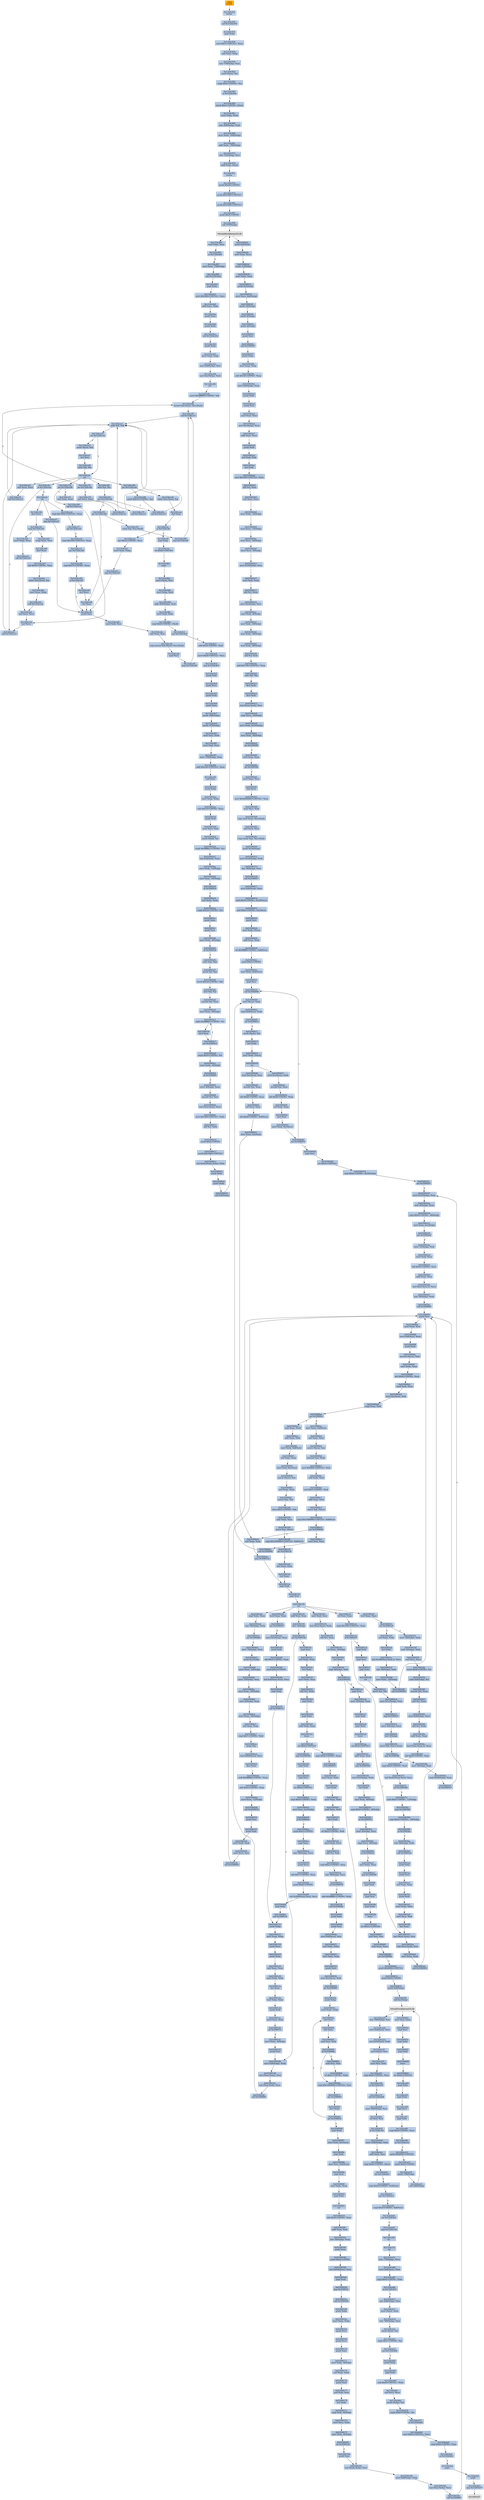 digraph G {
node[shape=rectangle,style=filled,fillcolor=lightsteelblue,color=lightsteelblue]
bgcolor="transparent"
a0x1324c92epushfl_[label="start\npushfl ",color="lightgrey",fillcolor="orange"];
a0x1324c92fpusha_[label="0x1324c92f\npusha "];
a0x1324c930call_0x1324c935[label="0x1324c930\ncall 0x1324c935"];
a0x1324c935popl_ebp[label="0x1324c935\npopl %ebp"];
a0x1324c936movl_0x7UINT32_eax[label="0x1324c936\nmovl $0x7<UINT32>, %eax"];
a0x1324c93bsubl_eax_ebp[label="0x1324c93b\nsubl %eax, %ebp"];
a0x1324c93dleal__770ebp__esi[label="0x1324c93d\nleal -770(%ebp), %esi"];
a0x1324c943movb_esi__al[label="0x1324c943\nmovb (%esi), %al"];
a0x1324c945cmpb_0x0UINT8_al[label="0x1324c945\ncmpb $0x0<UINT8>, %al"];
a0x1324c947je_0x1324c95b[label="0x1324c947\nje 0x1324c95b"];
a0x1324c95bmovb_0x1UINT8_esi_[label="0x1324c95b\nmovb $0x1<UINT8>, (%esi)"];
a0x1324c95emovl_ebp_edx[label="0x1324c95e\nmovl %ebp, %edx"];
a0x1324c960subl__838ebp__edx[label="0x1324c960\nsubl -838(%ebp), %edx"];
a0x1324c966movl_edx__838ebp_[label="0x1324c966\nmovl %edx, -838(%ebp)"];
a0x1324c96caddl_edx__790ebp_[label="0x1324c96c\naddl %edx, -790(%ebp)"];
a0x1324c972leal__722ebp__esi[label="0x1324c972\nleal -722(%ebp), %esi"];
a0x1324c978addl_edx_esi_[label="0x1324c978\naddl %edx, (%esi)"];
a0x1324c97apusha_[label="0x1324c97a\npusha "];
a0x1324c97bpushl_0x40UINT8[label="0x1324c97b\npushl $0x40<UINT8>"];
a0x1324c97dpushl_0x1000UINT32[label="0x1324c97d\npushl $0x1000<UINT32>"];
a0x1324c982pushl_0x1000UINT32[label="0x1324c982\npushl $0x1000<UINT32>"];
a0x1324c987pushl_0x0UINT8[label="0x1324c987\npushl $0x0<UINT8>"];
a0x1324c989call__670ebp_[label="0x1324c989\ncall -670(%ebp)"];
VirtualAlloc_kernel32_dll[label="VirtualAlloc@kernel32.dll",color="lightgrey",fillcolor="lightgrey"];
a0x1324c98ftestl_eax_eax[label="0x1324c98f\ntestl %eax, %eax"];
a0x1324c991je_0x1324cd01[label="0x1324c991\nje 0x1324cd01"];
a0x1324c997movl_eax__798ebp_[label="0x1324c997\nmovl %eax, -798(%ebp)"];
a0x1324c99dcall_0x1324c9a2[label="0x1324c99d\ncall 0x1324c9a2"];
a0x1324c9a2popl_ebx[label="0x1324c9a2\npopl %ebx"];
a0x1324c9a3movl_0x368UINT32_ecx[label="0x1324c9a3\nmovl $0x368<UINT32>, %ecx"];
a0x1324c9a8addl_ecx_ebx[label="0x1324c9a8\naddl %ecx, %ebx"];
a0x1324c9aapushl_eax[label="0x1324c9aa\npushl %eax"];
a0x1324c9abpushl_ebx[label="0x1324c9ab\npushl %ebx"];
a0x1324c9accall_0x1324cc62[label="0x1324c9ac\ncall 0x1324cc62"];
a0x1324cc62pushl_ebp[label="0x1324cc62\npushl %ebp"];
a0x1324cc63movl_esp_ebp[label="0x1324cc63\nmovl %esp, %ebp"];
a0x1324cc65movl_0x8ebp__esi[label="0x1324cc65\nmovl 0x8(%ebp), %esi"];
a0x1324cc68movl_0xcebp__edi[label="0x1324cc68\nmovl 0xc(%ebp), %edi"];
a0x1324cc6bcld_[label="0x1324cc6b\ncld "];
a0x1324cc6cmovb_0xffffff80UINT8_dl[label="0x1324cc6c\nmovb $0xffffff80<UINT8>, %dl"];
a0x1324cc6emovsb_ds_esi__es_edi_[label="0x1324cc6e\nmovsb %ds:(%esi), %es:(%edi)"];
a0x1324cc6fcall_0x1324cce1[label="0x1324cc6f\ncall 0x1324cce1"];
a0x1324cce1addb_dl_dl[label="0x1324cce1\naddb %dl, %dl"];
a0x1324cce3jne_0x1324ccea[label="0x1324cce3\njne 0x1324ccea"];
a0x1324cce5movb_esi__dl[label="0x1324cce5\nmovb (%esi), %dl"];
a0x1324cce7incl_esi[label="0x1324cce7\nincl %esi"];
a0x1324cce8adcb_dl_dl[label="0x1324cce8\nadcb %dl, %dl"];
a0x1324ccearet[label="0x1324ccea\nret"];
a0x1324cc74jae_0x1324cc6e[label="0x1324cc74\njae 0x1324cc6e"];
a0x1324cc76xorl_ecx_ecx[label="0x1324cc76\nxorl %ecx, %ecx"];
a0x1324cc78call_0x1324cce1[label="0x1324cc78\ncall 0x1324cce1"];
a0x1324cc7djae_0x1324cc98[label="0x1324cc7d\njae 0x1324cc98"];
a0x1324cc7fxorl_eax_eax[label="0x1324cc7f\nxorl %eax, %eax"];
a0x1324cc81call_0x1324cce1[label="0x1324cc81\ncall 0x1324cce1"];
a0x1324cc86jae_0x1324cca9[label="0x1324cc86\njae 0x1324cca9"];
a0x1324cc88movb_0x10UINT8_al[label="0x1324cc88\nmovb $0x10<UINT8>, %al"];
a0x1324cc8acall_0x1324cce1[label="0x1324cc8a\ncall 0x1324cce1"];
a0x1324cc8fadcb_al_al[label="0x1324cc8f\nadcb %al, %al"];
a0x1324cc91jae_0x1324cc8a[label="0x1324cc91\njae 0x1324cc8a"];
a0x1324cc93jne_0x1324ccd6[label="0x1324cc93\njne 0x1324ccd6"];
a0x1324cc95stosb_al_es_edi_[label="0x1324cc95\nstosb %al, %es:(%edi)"];
a0x1324cc96jmp_0x1324cc6f[label="0x1324cc96\njmp 0x1324cc6f"];
a0x1324cca9lodsb_ds_esi__al[label="0x1324cca9\nlodsb %ds:(%esi), %al"];
a0x1324ccaashrl_eax[label="0x1324ccaa\nshrl %eax"];
a0x1324ccacje_0x1324ccfd[label="0x1324ccac\nje 0x1324ccfd"];
a0x1324ccaeadcl_0x2UINT8_ecx[label="0x1324ccae\nadcl $0x2<UINT8>, %ecx"];
a0x1324ccb1movl_eax_ebp[label="0x1324ccb1\nmovl %eax, %ebp"];
a0x1324ccb3jmp_0x1324ccd7[label="0x1324ccb3\njmp 0x1324ccd7"];
a0x1324ccd7pushl_esi[label="0x1324ccd7\npushl %esi"];
a0x1324ccd8movl_edi_esi[label="0x1324ccd8\nmovl %edi, %esi"];
a0x1324ccdasubl_eax_esi[label="0x1324ccda\nsubl %eax, %esi"];
a0x1324ccdcrepz_movsb_ds_esi__es_edi_[label="0x1324ccdc\nrepz movsb %ds:(%esi), %es:(%edi)"];
a0x1324ccdepopl_esi[label="0x1324ccde\npopl %esi"];
a0x1324ccdfjmp_0x1324cc6f[label="0x1324ccdf\njmp 0x1324cc6f"];
a0x1324ccd6incl_ecx[label="0x1324ccd6\nincl %ecx"];
a0x1324cc98call_0x1324cced[label="0x1324cc98\ncall 0x1324cced"];
a0x1324ccedincl_ecx[label="0x1324cced\nincl %ecx"];
a0x1324cceecall_0x1324cce1[label="0x1324ccee\ncall 0x1324cce1"];
a0x1324ccf3adcl_ecx_ecx[label="0x1324ccf3\nadcl %ecx, %ecx"];
a0x1324ccf5call_0x1324cce1[label="0x1324ccf5\ncall 0x1324cce1"];
a0x1324ccfajb_0x1324ccee[label="0x1324ccfa\njb 0x1324ccee"];
a0x1324ccfcret[label="0x1324ccfc\nret"];
a0x1324cc9ddecl_ecx[label="0x1324cc9d\ndecl %ecx"];
a0x1324cc9eloop_0x1324ccb5[label="0x1324cc9e\nloop 0x1324ccb5"];
a0x1324ccb5xchgl_eax_ecx[label="0x1324ccb5\nxchgl %eax, %ecx"];
a0x1324ccb6decl_eax[label="0x1324ccb6\ndecl %eax"];
a0x1324ccb7shll_0x8UINT8_eax[label="0x1324ccb7\nshll $0x8<UINT8>, %eax"];
a0x1324ccbalodsb_ds_esi__al[label="0x1324ccba\nlodsb %ds:(%esi), %al"];
a0x1324ccbbmovl_eax_ebp[label="0x1324ccbb\nmovl %eax, %ebp"];
a0x1324ccbdcall_0x1324cceb[label="0x1324ccbd\ncall 0x1324cceb"];
a0x1324ccebxorl_ecx_ecx[label="0x1324cceb\nxorl %ecx, %ecx"];
a0x1324ccc2cmpl_0x7d00UINT32_eax[label="0x1324ccc2\ncmpl $0x7d00<UINT32>, %eax"];
a0x1324ccc7jae_0x1324ccd5[label="0x1324ccc7\njae 0x1324ccd5"];
a0x1324ccc9cmpl_0x500UINT32_eax[label="0x1324ccc9\ncmpl $0x500<UINT32>, %eax"];
a0x1324cccejae_0x1324ccd6[label="0x1324ccce\njae 0x1324ccd6"];
a0x1324ccd0cmpl_0x7fUINT8_eax[label="0x1324ccd0\ncmpl $0x7f<UINT8>, %eax"];
a0x1324ccd3ja_0x1324ccd7[label="0x1324ccd3\nja 0x1324ccd7"];
a0x1324ccd5incl_ecx[label="0x1324ccd5\nincl %ecx"];
a0x1324cca0movl_ebp_eax[label="0x1324cca0\nmovl %ebp, %eax"];
a0x1324cca2call_0x1324cceb[label="0x1324cca2\ncall 0x1324cceb"];
a0x1324cca7jmp_0x1324ccd7[label="0x1324cca7\njmp 0x1324ccd7"];
a0x1324ccfdpopl_ebp[label="0x1324ccfd\npopl %ebp"];
a0x1324ccferet_0x8UINT16[label="0x1324ccfe\nret $0x8<UINT16>"];
a0x1324c9b1popa_[label="0x1324c9b1\npopa "];
a0x1324c9b2movl_esi__esi[label="0x1324c9b2\nmovl (%esi), %esi"];
a0x1324c9b4movl_ebp_edi[label="0x1324c9b4\nmovl %ebp, %edi"];
a0x1324c9b6addl__854ebp__edi[label="0x1324c9b6\naddl -854(%ebp), %edi"];
a0x1324c9bcmovl_edi_ebx[label="0x1324c9bc\nmovl %edi, %ebx"];
a0x1324c9becmpl_0x0UINT8_edi_[label="0x1324c9be\ncmpl $0x0<UINT8>, (%edi)"];
a0x1324c9c1jne_0x1324c9cd[label="0x1324c9c1\njne 0x1324c9cd"];
a0x1324c9c3addl_0x4UINT8_edi[label="0x1324c9c3\naddl $0x4<UINT8>, %edi"];
a0x1324c9c6movl_0x0UINT32_ecx[label="0x1324c9c6\nmovl $0x0<UINT32>, %ecx"];
a0x1324c9cbjmp_0x1324c9e3[label="0x1324c9cb\njmp 0x1324c9e3"];
a0x1324c9e3pushl_edi[label="0x1324c9e3\npushl %edi"];
a0x1324c9e4pushl_ecx[label="0x1324c9e4\npushl %ecx"];
a0x1324c9e5pushl_edx[label="0x1324c9e5\npushl %edx"];
a0x1324c9e6pushl_ebx[label="0x1324c9e6\npushl %ebx"];
a0x1324c9e7pushl__666ebp_[label="0x1324c9e7\npushl -666(%ebp)"];
a0x1324c9edpushl__670ebp_[label="0x1324c9ed\npushl -670(%ebp)"];
a0x1324c9f3movl_esi_edx[label="0x1324c9f3\nmovl %esi, %edx"];
a0x1324c9f5movl_edi_ecx[label="0x1324c9f5\nmovl %edi, %ecx"];
a0x1324c9f7movl__798ebp__eax[label="0x1324c9f7\nmovl -798(%ebp), %eax"];
a0x1324c9fdaddl_0x5a9UINT32_eax[label="0x1324c9fd\naddl $0x5a9<UINT32>, %eax"];
a0x1324ca02call_eax[label="0x1324ca02\ncall %eax"];
a0x035905a9pushl_ebp[label="0x035905a9\npushl %ebp"];
a0x035905aamovl_esp_ebp[label="0x035905aa\nmovl %esp, %ebp"];
a0x035905acsubl_0x10UINT8_esp[label="0x035905ac\nsubl $0x10<UINT8>, %esp"];
a0x035905afpushl_edi[label="0x035905af\npushl %edi"];
a0x035905b0movl_ecx_edi[label="0x035905b0\nmovl %ecx, %edi"];
a0x035905b2movb_edi__cl[label="0x035905b2\nmovb (%edi), %cl"];
a0x035905b4cmpb_0xffffffe1UINT8_cl[label="0x035905b4\ncmpb $0xffffffe1<UINT8>, %cl"];
a0x035905b7leal_0xdedi__eax[label="0x035905b7\nleal 0xd(%edi), %eax"];
a0x035905bamovl_edx__12ebp_[label="0x035905ba\nmovl %edx, -12(%ebp)"];
a0x035905bdmovl_eax__16ebp_[label="0x035905bd\nmovl %eax, -16(%ebp)"];
a0x035905c0jb_0x35905c9[label="0x035905c0\njb 0x35905c9"];
a0x035905c9xorl_edx_edx[label="0x035905c9\nxorl %edx, %edx"];
a0x035905cbcmpb_0x2dUINT8_cl[label="0x035905cb\ncmpb $0x2d<UINT8>, %cl"];
a0x035905cepushl_ebx[label="0x035905ce\npushl %ebx"];
a0x035905cfpushl_esi[label="0x035905cf\npushl %esi"];
a0x035905d0movl_edx__8ebp_[label="0x035905d0\nmovl %edx, -8(%ebp)"];
a0x035905d3jb_0x35905e9[label="0x035905d3\njb 0x35905e9"];
a0x035905d5xorb_ah_ah[label="0x035905d5\nxorb %ah, %ah"];
a0x035905d7movb_cl_al[label="0x035905d7\nmovb %cl, %al"];
a0x035905d9movb_0x2dUINT8_bl[label="0x035905d9\nmovb $0x2d<UINT8>, %bl"];
a0x035905dbdivb_bl_al[label="0x035905db\ndivb %bl, %al"];
a0x035905ddmovzbl_al_eax[label="0x035905dd\nmovzbl %al, %eax"];
a0x035905e0movl_eax__8ebp_[label="0x035905e0\nmovl %eax, -8(%ebp)"];
a0x035905e3addb_0xffffffd3UINT8_cl[label="0x035905e3\naddb $0xffffffd3<UINT8>, %cl"];
a0x035905e6decl_eax[label="0x035905e6\ndecl %eax"];
a0x035905e7jne_0x35905e3[label="0x035905e7\njne 0x35905e3"];
a0x035905e9cmpb_0x9UINT8_cl[label="0x035905e9\ncmpb $0x9<UINT8>, %cl"];
a0x035905ecmovl_edx__4ebp_[label="0x035905ec\nmovl %edx, -4(%ebp)"];
a0x035905efjb_0x3590605[label="0x035905ef\njb 0x3590605"];
a0x03590605movl__4ebp__eax[label="0x03590605\nmovl -4(%ebp), %eax"];
a0x03590608movzbl_cl_esi[label="0x03590608\nmovzbl %cl, %esi"];
a0x0359060bleal_esieax__ecx[label="0x0359060b\nleal (%esi,%eax), %ecx"];
a0x0359060emovl_0x300UINT32_ebx[label="0x0359060e\nmovl $0x300<UINT32>, %ebx"];
a0x03590613shll_cl_ebx[label="0x03590613\nshll %cl, %ebx"];
a0x03590615pushl_0x4UINT8[label="0x03590615\npushl $0x4<UINT8>"];
a0x03590617pushl_0x1000UINT32[label="0x03590617\npushl $0x1000<UINT32>"];
a0x0359061cleal_0xe6cebxebx__ebx[label="0x0359061c\nleal 0xe6c(%ebx,%ebx), %ebx"];
a0x03590623pushl_ebx[label="0x03590623\npushl %ebx"];
a0x03590624pushl_edx[label="0x03590624\npushl %edx"];
a0x03590625call_0x8ebp_[label="0x03590625\ncall 0x8(%ebp)"];
a0x03590628pushl_0x9edi_[label="0x03590628\npushl 0x9(%edi)"];
a0x0359062bmovl_eax_ecx[label="0x0359062b\nmovl %eax, %ecx"];
a0x0359062dpushl__12ebp_[label="0x0359062d\npushl -12(%ebp)"];
a0x03590630movl_ebx_edx[label="0x03590630\nmovl %ebx, %edx"];
a0x03590632pushl_0x5edi_[label="0x03590632\npushl 0x5(%edi)"];
a0x03590635movl_ecx_0x8ebp_[label="0x03590635\nmovl %ecx, 0x8(%ebp)"];
a0x03590638pushl__16ebp_[label="0x03590638\npushl -16(%ebp)"];
a0x0359063bpushl__8ebp_[label="0x0359063b\npushl -8(%ebp)"];
a0x0359063epushl__4ebp_[label="0x0359063e\npushl -4(%ebp)"];
a0x03590641pushl_esi[label="0x03590641\npushl %esi"];
a0x03590642call_0x3590297[label="0x03590642\ncall 0x3590297"];
a0x03590297pushl_ebp[label="0x03590297\npushl %ebp"];
a0x03590298movl_esp_ebp[label="0x03590298\nmovl %esp, %ebp"];
a0x0359029asubl_0x38UINT8_esp[label="0x0359029a\nsubl $0x38<UINT8>, %esp"];
a0x0359029dmovl_0x8ebp__eax[label="0x0359029d\nmovl 0x8(%ebp), %eax"];
a0x035902a0pushl_ebx[label="0x035902a0\npushl %ebx"];
a0x035902a1pushl_esi[label="0x035902a1\npushl %esi"];
a0x035902a2movl_ecx_esi[label="0x035902a2\nmovl %ecx, %esi"];
a0x035902a4movl_0xcebp__ecx[label="0x035902a4\nmovl 0xc(%ebp), %ecx"];
a0x035902a7addl_eax_ecx[label="0x035902a7\naddl %eax, %ecx"];
a0x035902a9pushl_edi[label="0x035902a9\npushl %edi"];
a0x035902aaxorl_edi_edi[label="0x035902aa\nxorl %edi, %edi"];
a0x035902acincl_edi[label="0x035902ac\nincl %edi"];
a0x035902admovl_0x300UINT32_eax[label="0x035902ad\nmovl $0x300<UINT32>, %eax"];
a0x035902b2shll_cl_eax[label="0x035902b2\nshll %cl, %eax"];
a0x035902b4xorl_ecx_ecx[label="0x035902b4\nxorl %ecx, %ecx"];
a0x035902b6movl_edx__32ebp_[label="0x035902b6\nmovl %edx, -32(%ebp)"];
a0x035902b9movl_ecx__12ebp_[label="0x035902b9\nmovl %ecx, -12(%ebp)"];
a0x035902bcmovl_ecx__24ebp_[label="0x035902bc\nmovl %ecx, -24(%ebp)"];
a0x035902bfmovl_ecx__4ebp_[label="0x035902bf\nmovl %ecx, -4(%ebp)"];
a0x035902c2movl_0x10ebp__ecx[label="0x035902c2\nmovl 0x10(%ebp), %ecx"];
a0x035902c5movl_edi_edx[label="0x035902c5\nmovl %edi, %edx"];
a0x035902c7shll_cl_edx[label="0x035902c7\nshll %cl, %edx"];
a0x035902c9movl_0xcebp__ecx[label="0x035902c9\nmovl 0xc(%ebp), %ecx"];
a0x035902ccmovl_edi__8ebp_[label="0x035902cc\nmovl %edi, -8(%ebp)"];
a0x035902cfmovl_edi__20ebp_[label="0x035902cf\nmovl %edi, -20(%ebp)"];
a0x035902d2movl_edi__16ebp_[label="0x035902d2\nmovl %edi, -16(%ebp)"];
a0x035902d5movl_edi__28ebp_[label="0x035902d5\nmovl %edi, -28(%ebp)"];
a0x035902d8shll_cl_edi[label="0x035902d8\nshll %cl, %edi"];
a0x035902daaddl_0x736UINT32_eax[label="0x035902da\naddl $0x736<UINT32>, %eax"];
a0x035902dfxorb_bl_bl[label="0x035902df\nxorb %bl, %bl"];
a0x035902e1decl_edx[label="0x035902e1\ndecl %edx"];
a0x035902e2decl_edi[label="0x035902e2\ndecl %edi"];
a0x035902e3leal_eaxeax__ecx[label="0x035902e3\nleal (%eax,%eax), %ecx"];
a0x035902e6cmpl_ecx__32ebp_[label="0x035902e6\ncmpl %ecx, -32(%ebp)"];
a0x035902e9movl_edx_0x10ebp_[label="0x035902e9\nmovl %edx, 0x10(%ebp)"];
a0x035902ecmovl_edi__36ebp_[label="0x035902ec\nmovl %edi, -36(%ebp)"];
a0x035902efjae_0x35902f9[label="0x035902ef\njae 0x35902f9"];
a0x035902f9testl_eax_eax[label="0x035902f9\ntestl %eax, %eax"];
a0x035902fbjbe_0x359030f[label="0x035902fb\njbe 0x359030f"];
a0x035902fdmovl_eax_ecx[label="0x035902fd\nmovl %eax, %ecx"];
a0x035902ffshrl_ecx[label="0x035902ff\nshrl %ecx"];
a0x03590301movl_0x4000400UINT32_eax[label="0x03590301\nmovl $0x4000400<UINT32>, %eax"];
a0x03590306movl_esi_edi[label="0x03590306\nmovl %esi, %edi"];
a0x03590308repz_stosl_eax_es_edi_[label="0x03590308\nrepz stosl %eax, %es:(%edi)"];
a0x0359030aadcl_ecx_ecx[label="0x0359030a\nadcl %ecx, %ecx"];
a0x0359030crepz_stosw_ax_es_edi_[label="0x0359030c\nrepz stosw %ax, %es:(%edi)"];
a0x0359030fpushl_0x18ebp_[label="0x0359030f\npushl 0x18(%ebp)"];
a0x03590312movl_0x14ebp__edx[label="0x03590312\nmovl 0x14(%ebp), %edx"];
a0x03590315leal__56ebp__ecx[label="0x03590315\nleal -56(%ebp), %ecx"];
a0x03590318call_0x3590017[label="0x03590318\ncall 0x3590017"];
a0x03590017movl_0x4esp__eax[label="0x03590017\nmovl 0x4(%esp), %eax"];
a0x0359001bandl_0x0UINT8_0x10ecx_[label="0x0359001b\nandl $0x0<UINT8>, 0x10(%ecx)"];
a0x0359001fandl_0x0UINT8_0xcecx_[label="0x0359001f\nandl $0x0<UINT8>, 0xc(%ecx)"];
a0x03590023pushl_esi[label="0x03590023\npushl %esi"];
a0x03590024movl_edx_ecx_[label="0x03590024\nmovl %edx, (%ecx)"];
a0x03590026addl_eax_edx[label="0x03590026\naddl %eax, %edx"];
a0x03590028orl_0xffffffffUINT8_0x8ecx_[label="0x03590028\norl $0xffffffff<UINT8>, 0x8(%ecx)"];
a0x0359002cpushl_0x5UINT8[label="0x0359002c\npushl $0x5<UINT8>"];
a0x0359002emovl_edx_0x4ecx_[label="0x0359002e\nmovl %edx, 0x4(%ecx)"];
a0x03590031popl_esi[label="0x03590031\npopl %esi"];
a0x03590032call_0x3590000[label="0x03590032\ncall 0x3590000"];
a0x03590000movl_ecx__edx[label="0x03590000\nmovl (%ecx), %edx"];
a0x03590002cmpl_0x4ecx__edx[label="0x03590002\ncmpl 0x4(%ecx), %edx"];
a0x03590005jne_0x3590011[label="0x03590005\njne 0x3590011"];
a0x03590011movb_edx__al[label="0x03590011\nmovb (%edx), %al"];
a0x03590013incl_edx[label="0x03590013\nincl %edx"];
a0x03590014movl_edx_ecx_[label="0x03590014\nmovl %edx, (%ecx)"];
a0x03590016ret[label="0x03590016\nret"];
a0x03590037movl_0xcecx__edx[label="0x03590037\nmovl 0xc(%ecx), %edx"];
a0x0359003amovzbl_al_eax[label="0x0359003a\nmovzbl %al, %eax"];
a0x0359003dshll_0x8UINT8_edx[label="0x0359003d\nshll $0x8<UINT8>, %edx"];
a0x03590040orl_edx_eax[label="0x03590040\norl %edx, %eax"];
a0x03590042decl_esi[label="0x03590042\ndecl %esi"];
a0x03590043movl_eax_0xcecx_[label="0x03590043\nmovl %eax, 0xc(%ecx)"];
a0x03590046jne_0x3590032[label="0x03590046\njne 0x3590032"];
a0x03590048popl_esi[label="0x03590048\npopl %esi"];
a0x03590049ret_0x4UINT16[label="0x03590049\nret $0x4<UINT16>"];
a0x0359031dcmpl_0x0UINT8_0x20ebp_[label="0x0359031d\ncmpl $0x0<UINT8>, 0x20(%ebp)"];
a0x03590321jbe_0x3590597[label="0x03590321\njbe 0x3590597"];
a0x03590327movl_0x10ebp__eax[label="0x03590327\nmovl 0x10(%ebp), %eax"];
a0x0359032aandl__4ebp__eax[label="0x0359032a\nandl -4(%ebp), %eax"];
a0x0359032dcmpl_0x0UINT8__40ebp_[label="0x0359032d\ncmpl $0x0<UINT8>, -40(%ebp)"];
a0x03590331movl_eax_0xcebp_[label="0x03590331\nmovl %eax, 0xc(%ebp)"];
a0x03590334jne_0x35905a0[label="0x03590334\njne 0x35905a0"];
a0x0359033amovl__12ebp__edi[label="0x0359033a\nmovl -12(%ebp), %edi"];
a0x0359033dmovl_edi_ecx[label="0x0359033d\nmovl %edi, %ecx"];
a0x0359033fshll_0x4UINT8_ecx[label="0x0359033f\nshll $0x4<UINT8>, %ecx"];
a0x03590342addl_eax_ecx[label="0x03590342\naddl %eax, %ecx"];
a0x03590344leal_esiecx2__ecx[label="0x03590344\nleal (%esi,%ecx,2), %ecx"];
a0x03590347leal__56ebp__edx[label="0x03590347\nleal -56(%ebp), %edx"];
a0x0359034acall_0x3590093[label="0x0359034a\ncall 0x3590093"];
a0x03590093pushl_esi[label="0x03590093\npushl %esi"];
a0x03590094movl_edx_esi[label="0x03590094\nmovl %edx, %esi"];
a0x03590096movl_0x8esi__edx[label="0x03590096\nmovl 0x8(%esi), %edx"];
a0x03590099pushl_edi[label="0x03590099\npushl %edi"];
a0x0359009amovzwl_ecx__edi[label="0x0359009a\nmovzwl (%ecx), %edi"];
a0x0359009dmovl_edx_eax[label="0x0359009d\nmovl %edx, %eax"];
a0x0359009fshrl_0xbUINT8_eax[label="0x0359009f\nshrl $0xb<UINT8>, %eax"];
a0x035900a2imull_edi_eax[label="0x035900a2\nimull %edi, %eax"];
a0x035900a5movl_0xcesi__edi[label="0x035900a5\nmovl 0xc(%esi), %edi"];
a0x035900a8cmpl_eax_edi[label="0x035900a8\ncmpl %eax, %edi"];
a0x035900aajae_0x35900ec[label="0x035900aa\njae 0x35900ec"];
a0x035900acmovl_eax_0x8esi_[label="0x035900ac\nmovl %eax, 0x8(%esi)"];
a0x035900afxorl_eax_eax[label="0x035900af\nxorl %eax, %eax"];
a0x035900b1movw_ecx__ax[label="0x035900b1\nmovw (%ecx), %ax"];
a0x035900b4movzwl_ax_edx[label="0x035900b4\nmovzwl %ax, %edx"];
a0x035900b7movl_0x800UINT32_edi[label="0x035900b7\nmovl $0x800<UINT32>, %edi"];
a0x035900bcsubl_edx_edi[label="0x035900bc\nsubl %edx, %edi"];
a0x035900besarl_0x5UINT8_edi[label="0x035900be\nsarl $0x5<UINT8>, %edi"];
a0x035900c1addl_eax_edi[label="0x035900c1\naddl %eax, %edi"];
a0x035900c3movw_di_ecx_[label="0x035900c3\nmovw %di, (%ecx)"];
a0x035900c6cmpl_0x1000000UINT32_0x8esi_[label="0x035900c6\ncmpl $0x1000000<UINT32>, 0x8(%esi)"];
a0x035900cdjae_0x35900e8[label="0x035900cd\njae 0x35900e8"];
a0x035900e8xorl_eax_eax[label="0x035900e8\nxorl %eax, %eax"];
a0x035900eajmp_0x359012e[label="0x035900ea\njmp 0x359012e"];
a0x0359012epopl_edi[label="0x0359012e\npopl %edi"];
a0x0359012fpopl_esi[label="0x0359012f\npopl %esi"];
a0x03590130ret[label="0x03590130\nret"];
a0x0359034ftestl_eax_eax[label="0x0359034f\ntestl %eax, %eax"];
a0x03590351jne_0x35903c9[label="0x03590351\njne 0x35903c9"];
a0x03590353movl__36ebp__edx[label="0x03590353\nmovl -36(%ebp), %edx"];
a0x03590356andl__4ebp__edx[label="0x03590356\nandl -4(%ebp), %edx"];
a0x03590359xorl_ecx_ecx[label="0x03590359\nxorl %ecx, %ecx"];
a0x0359035bmovb_0x8UINT8_cl[label="0x0359035b\nmovb $0x8<UINT8>, %cl"];
a0x0359035dsubb_0x8ebp__cl[label="0x0359035d\nsubb 0x8(%ebp), %cl"];
a0x03590360movzbl_bl_eax[label="0x03590360\nmovzbl %bl, %eax"];
a0x03590363shrl_cl_eax[label="0x03590363\nshrl %cl, %eax"];
a0x03590365movl_0x8ebp__ecx[label="0x03590365\nmovl 0x8(%ebp), %ecx"];
a0x03590368shll_cl_edx[label="0x03590368\nshll %cl, %edx"];
a0x0359036aaddl_edx_eax[label="0x0359036a\naddl %edx, %eax"];
a0x0359036cleal_eaxeax2__eax[label="0x0359036c\nleal (%eax,%eax,2), %eax"];
a0x0359036fshll_0x9UINT8_eax[label="0x0359036f\nshll $0x9<UINT8>, %eax"];
a0x03590372cmpl_0x4UINT8_edi[label="0x03590372\ncmpl $0x4<UINT8>, %edi"];
a0x03590375leal_0xe6ceaxesi__ecx[label="0x03590375\nleal 0xe6c(%eax,%esi), %ecx"];
a0x0359037cjnl_0x3590384[label="0x0359037c\njnl 0x3590384"];
a0x0359037eandl_0x0UINT8__12ebp_[label="0x0359037e\nandl $0x0<UINT8>, -12(%ebp)"];
a0x03590382jmp_0x3590394[label="0x03590382\njmp 0x3590394"];
a0x03590394cmpl_0x0UINT8__24ebp_[label="0x03590394\ncmpl $0x0<UINT8>, -24(%ebp)"];
a0x03590398je_0x35903ba[label="0x03590398\nje 0x35903ba"];
a0x035903baleal__56ebp__edx[label="0x035903ba\nleal -56(%ebp), %edx"];
a0x035903bdcall_0x35901ad[label="0x035903bd\ncall 0x35901ad"];
a0x035901adpushl_ebx[label="0x035901ad\npushl %ebx"];
a0x035901aepushl_esi[label="0x035901ae\npushl %esi"];
a0x035901afxorl_eax_eax[label="0x035901af\nxorl %eax, %eax"];
a0x035901b1pushl_edi[label="0x035901b1\npushl %edi"];
a0x035901b2movl_edx_ebx[label="0x035901b2\nmovl %edx, %ebx"];
a0x035901b4movl_ecx_edi[label="0x035901b4\nmovl %ecx, %edi"];
a0x035901b6incl_eax[label="0x035901b6\nincl %eax"];
a0x035901b7leal_eaxeax__esi[label="0x035901b7\nleal (%eax,%eax), %esi"];
a0x035901baleal_esiedi__ecx[label="0x035901ba\nleal (%esi,%edi), %ecx"];
a0x035901bdmovl_ebx_edx[label="0x035901bd\nmovl %ebx, %edx"];
a0x035901bfcall_0x3590093[label="0x035901bf\ncall 0x3590093"];
a0x035901c4orl_esi_eax[label="0x035901c4\norl %esi, %eax"];
a0x035901c6cmpl_0x100UINT32_eax[label="0x035901c6\ncmpl $0x100<UINT32>, %eax"];
a0x035901cbjl_0x35901b7[label="0x035901cb\njl 0x35901b7"];
a0x035900cfmovl_esi_ecx[label="0x035900cf\nmovl %esi, %ecx"];
a0x035900d1call_0x3590000[label="0x035900d1\ncall 0x3590000"];
a0x035900d6movl_0xcesi__ecx[label="0x035900d6\nmovl 0xc(%esi), %ecx"];
a0x035900d9movzbl_al_eax[label="0x035900d9\nmovzbl %al, %eax"];
a0x035900dcshll_0x8UINT8_ecx[label="0x035900dc\nshll $0x8<UINT8>, %ecx"];
a0x035900dforl_ecx_eax[label="0x035900df\norl %ecx, %eax"];
a0x035900e1shll_0x8UINT8_0x8esi_[label="0x035900e1\nshll $0x8<UINT8>, 0x8(%esi)"];
a0x035900e5movl_eax_0xcesi_[label="0x035900e5\nmovl %eax, 0xc(%esi)"];
a0x035901cdpopl_edi[label="0x035901cd\npopl %edi"];
a0x035901cepopl_esi[label="0x035901ce\npopl %esi"];
a0x035901cfpopl_ebx[label="0x035901cf\npopl %ebx"];
a0x035901d0ret[label="0x035901d0\nret"];
a0x035903c2movb_al_bl[label="0x035903c2\nmovb %al, %bl"];
a0x035903c4movl_0x1cebp__eax[label="0x035903c4\nmovl 0x1c(%ebp), %eax"];
a0x035903c7jmp_0x3590433[label="0x035903c7\njmp 0x3590433"];
a0x03590433movl__4ebp__ecx[label="0x03590433\nmovl -4(%ebp), %ecx"];
a0x03590436incl__4ebp_[label="0x03590436\nincl -4(%ebp)"];
a0x03590439movb_bl_ecxeax_[label="0x03590439\nmovb %bl, (%ecx,%eax)"];
a0x0359043cjmp_0x359058b[label="0x0359043c\njmp 0x359058b"];
a0x0359058bmovl__4ebp__eax[label="0x0359058b\nmovl -4(%ebp), %eax"];
a0x0359058ecmpl_0x20ebp__eax[label="0x0359058e\ncmpl 0x20(%ebp), %eax"];
a0x03590591jb_0x3590327[label="0x03590591\njb 0x3590327"];
a0x035900ecsubl_eax_edx[label="0x035900ec\nsubl %eax, %edx"];
a0x035900eesubl_eax_edi[label="0x035900ee\nsubl %eax, %edi"];
a0x035900f0movl_edx_0x8esi_[label="0x035900f0\nmovl %edx, 0x8(%esi)"];
a0x035900f3xorl_eax_eax[label="0x035900f3\nxorl %eax, %eax"];
a0x035900f5movl_edi_0xcesi_[label="0x035900f5\nmovl %edi, 0xc(%esi)"];
a0x035900f8movw_ecx__ax[label="0x035900f8\nmovw (%ecx), %ax"];
a0x035900fbxorl_edx_edx[label="0x035900fb\nxorl %edx, %edx"];
a0x035900fdmovw_ax_dx[label="0x035900fd\nmovw %ax, %dx"];
a0x03590100shrw_0x5UINT8_dx[label="0x03590100\nshrw $0x5<UINT8>, %dx"];
a0x03590104subl_edx_eax[label="0x03590104\nsubl %edx, %eax"];
a0x03590106movw_ax_ecx_[label="0x03590106\nmovw %ax, (%ecx)"];
a0x03590109cmpl_0x1000000UINT32_0x8esi_[label="0x03590109\ncmpl $0x1000000<UINT32>, 0x8(%esi)"];
a0x03590110jae_0x359012b[label="0x03590110\njae 0x359012b"];
a0x0359012bxorl_eax_eax[label="0x0359012b\nxorl %eax, %eax"];
a0x0359012dincl_eax[label="0x0359012d\nincl %eax"];
a0x035903c9xorl_ebx_ebx[label="0x035903c9\nxorl %ebx, %ebx"];
a0x035903cbincl_ebx[label="0x035903cb\nincl %ebx"];
a0x035903ccleal_0x180esiedi2__ecx[label="0x035903cc\nleal 0x180(%esi,%edi,2), %ecx"];
a0x035903d3leal__56ebp__edx[label="0x035903d3\nleal -56(%ebp), %edx"];
a0x035903d6movl_ebx__24ebp_[label="0x035903d6\nmovl %ebx, -24(%ebp)"];
a0x035903d9call_0x3590093[label="0x035903d9\ncall 0x3590093"];
a0x035903decmpl_ebx_eax[label="0x035903de\ncmpl %ebx, %eax"];
a0x035903e0leal__56ebp__edx[label="0x035903e0\nleal -56(%ebp), %edx"];
a0x035903e3jne_0x35904b0[label="0x035903e3\njne 0x35904b0"];
a0x035904b0movl__16ebp__eax[label="0x035904b0\nmovl -16(%ebp), %eax"];
a0x035904b3pushl_0xcebp_[label="0x035904b3\npushl 0xc(%ebp)"];
a0x035904b6movl_eax__28ebp_[label="0x035904b6\nmovl %eax, -28(%ebp)"];
a0x035904b9movl__20ebp__eax[label="0x035904b9\nmovl -20(%ebp), %eax"];
a0x035904bcmovl_eax__16ebp_[label="0x035904bc\nmovl %eax, -16(%ebp)"];
a0x035904bfmovl__8ebp__eax[label="0x035904bf\nmovl -8(%ebp), %eax"];
a0x035904c2movl_eax__20ebp_[label="0x035904c2\nmovl %eax, -20(%ebp)"];
a0x035904c5xorl_eax_eax[label="0x035904c5\nxorl %eax, %eax"];
a0x035904c7cmpl_0x7UINT8_edi[label="0x035904c7\ncmpl $0x7<UINT8>, %edi"];
a0x035904casetge_al[label="0x035904ca\nsetge %al"];
a0x035904cdleal_0x664esi__ecx[label="0x035904cd\nleal 0x664(%esi), %ecx"];
a0x035904d3decl_eax[label="0x035904d3\ndecl %eax"];
a0x035904d4andl_0xfffffffdUINT8_eax[label="0x035904d4\nandl $0xfffffffd<UINT8>, %eax"];
a0x035904d7addl_0xaUINT8_eax[label="0x035904d7\naddl $0xa<UINT8>, %eax"];
a0x035904damovl_eax__12ebp_[label="0x035904da\nmovl %eax, -12(%ebp)"];
a0x035904ddcall_0x3590232[label="0x035904dd\ncall 0x3590232"];
a0x03590232pushl_esi[label="0x03590232\npushl %esi"];
a0x03590233pushl_edi[label="0x03590233\npushl %edi"];
a0x03590234movl_edx_edi[label="0x03590234\nmovl %edx, %edi"];
a0x03590236movl_ecx_esi[label="0x03590236\nmovl %ecx, %esi"];
a0x03590238call_0x3590093[label="0x03590238\ncall 0x3590093"];
a0x0359023dtestl_eax_eax[label="0x0359023d\ntestl %eax, %eax"];
a0x0359023fjne_0x3590257[label="0x0359023f\njne 0x3590257"];
a0x03590241movl_0xcesp__eax[label="0x03590241\nmovl 0xc(%esp), %eax"];
a0x03590245pushl_edi[label="0x03590245\npushl %edi"];
a0x03590246shll_0x4UINT8_eax[label="0x03590246\nshll $0x4<UINT8>, %eax"];
a0x03590249pushl_0x3UINT8[label="0x03590249\npushl $0x3<UINT8>"];
a0x0359024bleal_0x4eaxesi__ecx[label="0x0359024b\nleal 0x4(%eax,%esi), %ecx"];
a0x0359024fpopl_edx[label="0x0359024f\npopl %edx"];
a0x03590250call_0x3590131[label="0x03590250\ncall 0x3590131"];
a0x03590131pushl_ebp[label="0x03590131\npushl %ebp"];
a0x03590132movl_esp_ebp[label="0x03590132\nmovl %esp, %ebp"];
a0x03590134pushl_ecx[label="0x03590134\npushl %ecx"];
a0x03590135pushl_ebx[label="0x03590135\npushl %ebx"];
a0x03590136xorl_eax_eax[label="0x03590136\nxorl %eax, %eax"];
a0x03590138movl_edx_ebx[label="0x03590138\nmovl %edx, %ebx"];
a0x0359013aincl_eax[label="0x0359013a\nincl %eax"];
a0x0359013btestl_ebx_ebx[label="0x0359013b\ntestl %ebx, %ebx"];
a0x0359013dpushl_edi[label="0x0359013d\npushl %edi"];
a0x0359013emovl_ecx_edi[label="0x0359013e\nmovl %ecx, %edi"];
a0x03590140jle_0x359015c[label="0x03590140\njle 0x359015c"];
a0x03590142movl_ebx__4ebp_[label="0x03590142\nmovl %ebx, -4(%ebp)"];
a0x03590145pushl_esi[label="0x03590145\npushl %esi"];
a0x03590146movl_0x8ebp__edx[label="0x03590146\nmovl 0x8(%ebp), %edx"];
a0x03590149leal_eaxeax__esi[label="0x03590149\nleal (%eax,%eax), %esi"];
a0x0359014cleal_esiedi__ecx[label="0x0359014c\nleal (%esi,%edi), %ecx"];
a0x0359014fcall_0x3590093[label="0x0359014f\ncall 0x3590093"];
a0x03590154addl_esi_eax[label="0x03590154\naddl %esi, %eax"];
a0x03590156decl__4ebp_[label="0x03590156\ndecl -4(%ebp)"];
a0x03590159jne_0x3590146[label="0x03590159\njne 0x3590146"];
a0x0359015bpopl_esi[label="0x0359015b\npopl %esi"];
a0x0359015cxorl_edx_edx[label="0x0359015c\nxorl %edx, %edx"];
a0x0359015eincl_edx[label="0x0359015e\nincl %edx"];
a0x0359015fmovl_ebx_ecx[label="0x0359015f\nmovl %ebx, %ecx"];
a0x03590161shll_cl_edx[label="0x03590161\nshll %cl, %edx"];
a0x03590163popl_edi[label="0x03590163\npopl %edi"];
a0x03590164popl_ebx[label="0x03590164\npopl %ebx"];
a0x03590165subl_edx_eax[label="0x03590165\nsubl %edx, %eax"];
a0x03590167leave_[label="0x03590167\nleave "];
a0x03590168ret_0x4UINT16[label="0x03590168\nret $0x4<UINT16>"];
a0x03590255jmp_0x3590292[label="0x03590255\njmp 0x3590292"];
a0x03590292popl_edi[label="0x03590292\npopl %edi"];
a0x03590293popl_esi[label="0x03590293\npopl %esi"];
a0x03590294ret_0x4UINT16[label="0x03590294\nret $0x4<UINT16>"];
a0x035904e2cmpl_0x4UINT8_eax[label="0x035904e2\ncmpl $0x4<UINT8>, %eax"];
a0x035904e5movl_eax_0xcebp_[label="0x035904e5\nmovl %eax, 0xc(%ebp)"];
a0x035904e8jl_0x35904ed[label="0x035904e8\njl 0x35904ed"];
a0x035904eapushl_0x3UINT8[label="0x035904ea\npushl $0x3<UINT8>"];
a0x035904ecpopl_eax[label="0x035904ec\npopl %eax"];
a0x035904edleal__56ebp__ecx[label="0x035904ed\nleal -56(%ebp), %ecx"];
a0x035904f0pushl_ecx[label="0x035904f0\npushl %ecx"];
a0x035904f1shll_0x7UINT8_eax[label="0x035904f1\nshll $0x7<UINT8>, %eax"];
a0x035904f4pushl_0x6UINT8[label="0x035904f4\npushl $0x6<UINT8>"];
a0x035904f6leal_0x360eaxesi__ecx[label="0x035904f6\nleal 0x360(%eax,%esi), %ecx"];
a0x035904fdpopl_edx[label="0x035904fd\npopl %edx"];
a0x035904fecall_0x3590131[label="0x035904fe\ncall 0x3590131"];
a0x03590503cmpl_0x4UINT8_eax[label="0x03590503\ncmpl $0x4<UINT8>, %eax"];
a0x03590506jl_0x3590551[label="0x03590506\njl 0x3590551"];
a0x03590508movl_eax_edx[label="0x03590508\nmovl %eax, %edx"];
a0x0359050asarl_edx[label="0x0359050a\nsarl %edx"];
a0x0359050cmovl_eax_edi[label="0x0359050c\nmovl %eax, %edi"];
a0x0359050eandl_ebx_edi[label="0x0359050e\nandl %ebx, %edi"];
a0x03590510decl_edx[label="0x03590510\ndecl %edx"];
a0x03590511orl_0x2UINT8_edi[label="0x03590511\norl $0x2<UINT8>, %edi"];
a0x03590514movl_edx_ecx[label="0x03590514\nmovl %edx, %ecx"];
a0x03590516shll_cl_edi[label="0x03590516\nshll %cl, %edi"];
a0x03590518cmpl_0xeUINT8_eax[label="0x03590518\ncmpl $0xe<UINT8>, %eax"];
a0x0359051bleal__56ebp__ecx[label="0x0359051b\nleal -56(%ebp), %ecx"];
a0x0359051ejnl_0x3590535[label="0x0359051e\njnl 0x3590535"];
a0x03590535addl_0xfffffffcUINT8_edx[label="0x03590535\naddl $0xfffffffc<UINT8>, %edx"];
a0x03590538call_0x359004c[label="0x03590538\ncall 0x359004c"];
a0x0359004cpushl_ebx[label="0x0359004c\npushl %ebx"];
a0x0359004dpushl_esi[label="0x0359004d\npushl %esi"];
a0x0359004emovl_0x8ecx__esi[label="0x0359004e\nmovl 0x8(%ecx), %esi"];
a0x03590051xorl_ebx_ebx[label="0x03590051\nxorl %ebx, %ebx"];
a0x03590053testl_edx_edx[label="0x03590053\ntestl %edx, %edx"];
a0x03590055pushl_edi[label="0x03590055\npushl %edi"];
a0x03590056movl_0xcecx__edi[label="0x03590056\nmovl 0xc(%ecx), %edi"];
a0x03590059jle_0x3590087[label="0x03590059\njle 0x3590087"];
a0x0359005bpushl_ebp[label="0x0359005b\npushl %ebp"];
a0x0359005cmovl_edx_ebp[label="0x0359005c\nmovl %edx, %ebp"];
a0x0359005eshrl_esi[label="0x0359005e\nshrl %esi"];
a0x03590060shll_ebx[label="0x03590060\nshll %ebx"];
a0x03590062cmpl_esi_edi[label="0x03590062\ncmpl %esi, %edi"];
a0x03590064jb_0x359006b[label="0x03590064\njb 0x359006b"];
a0x03590066subl_esi_edi[label="0x03590066\nsubl %esi, %edi"];
a0x03590068orl_0x1UINT8_ebx[label="0x03590068\norl $0x1<UINT8>, %ebx"];
a0x0359006bcmpl_0x1000000UINT32_esi[label="0x0359006b\ncmpl $0x1000000<UINT32>, %esi"];
a0x03590071jae_0x3590083[label="0x03590071\njae 0x3590083"];
a0x03590083decl_ebp[label="0x03590083\ndecl %ebp"];
a0x03590084jne_0x359005e[label="0x03590084\njne 0x359005e"];
a0x03590086popl_ebp[label="0x03590086\npopl %ebp"];
a0x03590087movl_edi_0xcecx_[label="0x03590087\nmovl %edi, 0xc(%ecx)"];
a0x0359008apopl_edi[label="0x0359008a\npopl %edi"];
a0x0359008bmovl_esi_0x8ecx_[label="0x0359008b\nmovl %esi, 0x8(%ecx)"];
a0x0359008epopl_esi[label="0x0359008e\npopl %esi"];
a0x0359008fmovl_ebx_eax[label="0x0359008f\nmovl %ebx, %eax"];
a0x03590091popl_ebx[label="0x03590091\npopl %ebx"];
a0x03590092ret[label="0x03590092\nret"];
a0x0359053dshll_0x4UINT8_eax[label="0x0359053d\nshll $0x4<UINT8>, %eax"];
a0x03590540addl_eax_edi[label="0x03590540\naddl %eax, %edi"];
a0x03590542leal__56ebp__eax[label="0x03590542\nleal -56(%ebp), %eax"];
a0x03590545pushl_eax[label="0x03590545\npushl %eax"];
a0x03590546pushl_0x4UINT8[label="0x03590546\npushl $0x4<UINT8>"];
a0x03590548leal_0x644esi__ecx[label="0x03590548\nleal 0x644(%esi), %ecx"];
a0x0359054epopl_edx[label="0x0359054e\npopl %edx"];
a0x0359054fjmp_0x359052c[label="0x0359054f\njmp 0x359052c"];
a0x0359052ccall_0x359016b[label="0x0359052c\ncall 0x359016b"];
a0x0359016bpushl_ebp[label="0x0359016b\npushl %ebp"];
a0x0359016cmovl_esp_ebp[label="0x0359016c\nmovl %esp, %ebp"];
a0x0359016epushl_ecx[label="0x0359016e\npushl %ecx"];
a0x0359016fpushl_ecx[label="0x0359016f\npushl %ecx"];
a0x03590170pushl_ebx[label="0x03590170\npushl %ebx"];
a0x03590171movl_edx__8ebp_[label="0x03590171\nmovl %edx, -8(%ebp)"];
a0x03590174xorl_edx_edx[label="0x03590174\nxorl %edx, %edx"];
a0x03590176pushl_edi[label="0x03590176\npushl %edi"];
a0x03590177xorl_edi_edi[label="0x03590177\nxorl %edi, %edi"];
a0x03590179incl_edx[label="0x03590179\nincl %edx"];
a0x0359017acmpl_edi__8ebp_[label="0x0359017a\ncmpl %edi, -8(%ebp)"];
a0x0359017dmovl_ecx_ebx[label="0x0359017d\nmovl %ecx, %ebx"];
a0x0359017fmovl_edi__4ebp_[label="0x0359017f\nmovl %edi, -4(%ebp)"];
a0x03590182jle_0x35901a4[label="0x03590182\njle 0x35901a4"];
a0x03590184pushl_esi[label="0x03590184\npushl %esi"];
a0x03590185leal_edxedx__esi[label="0x03590185\nleal (%edx,%edx), %esi"];
a0x03590188movl_0x8ebp__edx[label="0x03590188\nmovl 0x8(%ebp), %edx"];
a0x0359018bleal_esiebx__ecx[label="0x0359018b\nleal (%esi,%ebx), %ecx"];
a0x0359018ecall_0x3590093[label="0x0359018e\ncall 0x3590093"];
a0x03590193movl_edi_ecx[label="0x03590193\nmovl %edi, %ecx"];
a0x03590195leal_esieax__edx[label="0x03590195\nleal (%esi,%eax), %edx"];
a0x03590198shll_cl_eax[label="0x03590198\nshll %cl, %eax"];
a0x0359019aorl_eax__4ebp_[label="0x0359019a\norl %eax, -4(%ebp)"];
a0x0359019dincl_edi[label="0x0359019d\nincl %edi"];
a0x0359019ecmpl__8ebp__edi[label="0x0359019e\ncmpl -8(%ebp), %edi"];
a0x035901a1jl_0x3590185[label="0x035901a1\njl 0x3590185"];
a0x035901a3popl_esi[label="0x035901a3\npopl %esi"];
a0x035901a4movl__4ebp__eax[label="0x035901a4\nmovl -4(%ebp), %eax"];
a0x035901a7popl_edi[label="0x035901a7\npopl %edi"];
a0x035901a8popl_ebx[label="0x035901a8\npopl %ebx"];
a0x035901a9leave_[label="0x035901a9\nleave "];
a0x035901aaret_0x4UINT16[label="0x035901aa\nret $0x4<UINT16>"];
a0x03590531addl_eax_edi[label="0x03590531\naddl %eax, %edi"];
a0x03590533jmp_0x3590556[label="0x03590533\njmp 0x3590556"];
a0x03590556movl_0xcebp__edx[label="0x03590556\nmovl 0xc(%ebp), %edx"];
a0x03590559incl_edi[label="0x03590559\nincl %edi"];
a0x0359055amovl_edi__8ebp_[label="0x0359055a\nmovl %edi, -8(%ebp)"];
a0x0359055dcmpl_0x0UINT8__8ebp_[label="0x0359055d\ncmpl $0x0<UINT8>, -8(%ebp)"];
a0x03590561je_0x3590597[label="0x03590561\nje 0x3590597"];
a0x03590563movl__4ebp__ecx[label="0x03590563\nmovl -4(%ebp), %ecx"];
a0x03590566cmpl_ecx__8ebp_[label="0x03590566\ncmpl %ecx, -8(%ebp)"];
a0x03590569ja_0x35905a5[label="0x03590569\nja 0x35905a5"];
a0x035905a5movl_ebx_eax[label="0x035905a5\nmovl %ebx, %eax"];
a0x035905a7jmp_0x3590599[label="0x035905a7\njmp 0x3590599"];
a0x03590599popl_edi[label="0x03590599\npopl %edi"];
a0x0359059apopl_esi[label="0x0359059a\npopl %esi"];
a0x0359059bpopl_ebx[label="0x0359059b\npopl %ebx"];
a0x0359059cleave_[label="0x0359059c\nleave "];
a0x0359059dret_0x1cUINT16[label="0x0359059d\nret $0x1c<UINT16>"];
a0x03590647xorl_esi_esi[label="0x03590647\nxorl %esi, %esi"];
a0x03590649testl_eax_eax[label="0x03590649\ntestl %eax, %eax"];
a0x0359064bjne_0x359064e[label="0x0359064b\njne 0x359064e"];
a0x0359064epushl_0x8000UINT32[label="0x0359064e\npushl $0x8000<UINT32>"];
a0x03590653pushl_0x0UINT8[label="0x03590653\npushl $0x0<UINT8>"];
a0x03590655pushl_0x8ebp_[label="0x03590655\npushl 0x8(%ebp)"];
a0x03590658call_0xcebp_[label="0x03590658\ncall 0xc(%ebp)"];
VirtualFree_kernel32_dll[label="VirtualFree@kernel32.dll",color="lightgrey",fillcolor="lightgrey"];
a0x0359065bmovl_esi_eax[label="0x0359065b\nmovl %esi, %eax"];
a0x0359065dpopl_esi[label="0x0359065d\npopl %esi"];
a0x0359065epopl_ebx[label="0x0359065e\npopl %ebx"];
a0x0359065fpopl_edi[label="0x0359065f\npopl %edi"];
a0x03590660leave_[label="0x03590660\nleave "];
a0x03590661ret_0x8UINT16[label="0x03590661\nret $0x8<UINT16>"];
a0x1324ca04popl_ebx[label="0x1324ca04\npopl %ebx"];
a0x1324ca05popl_edx[label="0x1324ca05\npopl %edx"];
a0x1324ca06popl_ecx[label="0x1324ca06\npopl %ecx"];
a0x1324ca07popl_edi[label="0x1324ca07\npopl %edi"];
a0x1324ca08cmpl_0x0UINT8_ecx[label="0x1324ca08\ncmpl $0x0<UINT8>, %ecx"];
a0x1324ca0bje_0x1324ca12[label="0x1324ca0b\nje 0x1324ca12"];
a0x1324ca12pushl_0x8000UINT32[label="0x1324ca12\npushl $0x8000<UINT32>"];
a0x1324ca17pushl_0x0UINT8[label="0x1324ca17\npushl $0x0<UINT8>"];
a0x1324ca19pushl__798ebp_[label="0x1324ca19\npushl -798(%ebp)"];
a0x1324ca1fcall__666ebp_[label="0x1324ca1f\ncall -666(%ebp)"];
a0x1324ca25leal__790ebp__esi[label="0x1324ca25\nleal -790(%ebp), %esi"];
a0x1324ca2bmovl_0x8esi__ecx[label="0x1324ca2b\nmovl 0x8(%esi), %ecx"];
a0x1324ca2eleal_0x10esi__edx[label="0x1324ca2e\nleal 0x10(%esi), %edx"];
a0x1324ca31movl_esi__esi[label="0x1324ca31\nmovl (%esi), %esi"];
a0x1324ca33movl_esi_edi[label="0x1324ca33\nmovl %esi, %edi"];
a0x1324ca35cmpl_0x0UINT8_ecx[label="0x1324ca35\ncmpl $0x0<UINT8>, %ecx"];
a0x1324ca38je_0x1324ca79[label="0x1324ca38\nje 0x1324ca79"];
a0x1324ca79call_0x1324cbb8[label="0x1324ca79\ncall 0x1324cbb8"];
a0x1324cbb8movl__846ebp__esi[label="0x1324cbb8\nmovl -846(%ebp), %esi"];
a0x1324cbbeorl_esi_esi[label="0x1324cbbe\norl %esi, %esi"];
a0x1324cbc0je_0x1324cc5d[label="0x1324cbc0\nje 0x1324cc5d"];
a0x1324cbc6movl__838ebp__edx[label="0x1324cbc6\nmovl -838(%ebp), %edx"];
a0x1324cbccaddl_edx_esi[label="0x1324cbcc\naddl %edx, %esi"];
a0x1324cbcecmpl_0x0UINT8_esi_[label="0x1324cbce\ncmpl $0x0<UINT8>, (%esi)"];
a0x1324cbd1jne_0x1324cbe1[label="0x1324cbd1\njne 0x1324cbe1"];
a0x1324cbd3cmpl_0x0UINT8_0x4esi_[label="0x1324cbd3\ncmpl $0x0<UINT8>, 0x4(%esi)"];
a0x1324cbd7jne_0x1324cbe1[label="0x1324cbd7\njne 0x1324cbe1"];
a0x1324cbd9cmpl_0x0UINT8_0x8esi_[label="0x1324cbd9\ncmpl $0x0<UINT8>, 0x8(%esi)"];
a0x1324cbddjne_0x1324cbe1[label="0x1324cbdd\njne 0x1324cbe1"];
a0x1324cbdfjmp_0x1324cc5b[label="0x1324cbdf\njmp 0x1324cc5b"];
a0x1324cc5bclc_[label="0x1324cc5b\nclc "];
a0x1324cc5cret[label="0x1324cc5c\nret"];
a0x1324ca7eleal__770ebp__ecx[label="0x1324ca7e\nleal -770(%ebp), %ecx"];
a0x1324ca84movl_0x8ecx__eax[label="0x1324ca84\nmovl 0x8(%ecx), %eax"];
a0x1324ca87cmpl_0x0UINT8_eax[label="0x1324ca87\ncmpl $0x0<UINT8>, %eax"];
a0x1324ca8aje_0x1324cb11[label="0x1324ca8a\nje 0x1324cb11"];
a0x1324cb11leal__838ebp__esi[label="0x1324cb11\nleal -838(%ebp), %esi"];
a0x1324cb17movl_esi__edx[label="0x1324cb17\nmovl (%esi), %edx"];
a0x1324cb19leal__746ebp__esi[label="0x1324cb19\nleal -746(%ebp), %esi"];
a0x1324cb1fmovb_esi__al[label="0x1324cb1f\nmovb (%esi), %al"];
a0x1324cb21cmpb_0x1UINT8_al[label="0x1324cb21\ncmpb $0x1<UINT8>, %al"];
a0x1324cb23jne_0x1324cb64[label="0x1324cb23\njne 0x1324cb64"];
a0x1324cb64pushl_ebp[label="0x1324cb64\npushl %ebp"];
a0x1324cb65popl_ebx[label="0x1324cb65\npopl %ebx"];
a0x1324cb66subl_0x8UINT32_ebx[label="0x1324cb66\nsubl $0x8<UINT32>, %ebx"];
a0x1324cb6cxorl_ecx_ecx[label="0x1324cb6c\nxorl %ecx, %ecx"];
a0x1324cb6emovb_ebx__cl[label="0x1324cb6e\nmovb (%ebx), %cl"];
a0x1324cb70cmpb_0x0UINT8_cl[label="0x1324cb70\ncmpb $0x0<UINT8>, %cl"];
a0x1324cb73je_0x1324cb9d[label="0x1324cb73\nje 0x1324cb9d"];
a0x1324cb9dmovl_0x0UINT32_eax[label="0x1324cb9d\nmovl $0x0<UINT32>, %eax"];
a0x1324cba2cmpl_0x0UINT8_eax[label="0x1324cba2\ncmpl $0x0<UINT8>, %eax"];
a0x1324cba5je_0x1324cbb1[label="0x1324cba5\nje 0x1324cbb1"];
a0x1324cbb1popa_[label="0x1324cbb1\npopa "];
a0x1324cbb2popfl_[label="0x1324cbb2\npopfl "];
a0x1324cbb3jmp_0x13201d37[label="0x1324cbb3\njmp 0x13201d37"];
a0x13201d37[label="0x13201d37",color="lightgrey",fillcolor="lightgrey"];
a0x1324c92epushfl_ -> a0x1324c92fpusha_ [color="#000000"];
a0x1324c92fpusha_ -> a0x1324c930call_0x1324c935 [color="#000000"];
a0x1324c930call_0x1324c935 -> a0x1324c935popl_ebp [color="#000000"];
a0x1324c935popl_ebp -> a0x1324c936movl_0x7UINT32_eax [color="#000000"];
a0x1324c936movl_0x7UINT32_eax -> a0x1324c93bsubl_eax_ebp [color="#000000"];
a0x1324c93bsubl_eax_ebp -> a0x1324c93dleal__770ebp__esi [color="#000000"];
a0x1324c93dleal__770ebp__esi -> a0x1324c943movb_esi__al [color="#000000"];
a0x1324c943movb_esi__al -> a0x1324c945cmpb_0x0UINT8_al [color="#000000"];
a0x1324c945cmpb_0x0UINT8_al -> a0x1324c947je_0x1324c95b [color="#000000"];
a0x1324c947je_0x1324c95b -> a0x1324c95bmovb_0x1UINT8_esi_ [color="#000000",label="T"];
a0x1324c95bmovb_0x1UINT8_esi_ -> a0x1324c95emovl_ebp_edx [color="#000000"];
a0x1324c95emovl_ebp_edx -> a0x1324c960subl__838ebp__edx [color="#000000"];
a0x1324c960subl__838ebp__edx -> a0x1324c966movl_edx__838ebp_ [color="#000000"];
a0x1324c966movl_edx__838ebp_ -> a0x1324c96caddl_edx__790ebp_ [color="#000000"];
a0x1324c96caddl_edx__790ebp_ -> a0x1324c972leal__722ebp__esi [color="#000000"];
a0x1324c972leal__722ebp__esi -> a0x1324c978addl_edx_esi_ [color="#000000"];
a0x1324c978addl_edx_esi_ -> a0x1324c97apusha_ [color="#000000"];
a0x1324c97apusha_ -> a0x1324c97bpushl_0x40UINT8 [color="#000000"];
a0x1324c97bpushl_0x40UINT8 -> a0x1324c97dpushl_0x1000UINT32 [color="#000000"];
a0x1324c97dpushl_0x1000UINT32 -> a0x1324c982pushl_0x1000UINT32 [color="#000000"];
a0x1324c982pushl_0x1000UINT32 -> a0x1324c987pushl_0x0UINT8 [color="#000000"];
a0x1324c987pushl_0x0UINT8 -> a0x1324c989call__670ebp_ [color="#000000"];
a0x1324c989call__670ebp_ -> VirtualAlloc_kernel32_dll [color="#000000"];
VirtualAlloc_kernel32_dll -> a0x1324c98ftestl_eax_eax [color="#000000"];
a0x1324c98ftestl_eax_eax -> a0x1324c991je_0x1324cd01 [color="#000000"];
a0x1324c991je_0x1324cd01 -> a0x1324c997movl_eax__798ebp_ [color="#000000",label="F"];
a0x1324c997movl_eax__798ebp_ -> a0x1324c99dcall_0x1324c9a2 [color="#000000"];
a0x1324c99dcall_0x1324c9a2 -> a0x1324c9a2popl_ebx [color="#000000"];
a0x1324c9a2popl_ebx -> a0x1324c9a3movl_0x368UINT32_ecx [color="#000000"];
a0x1324c9a3movl_0x368UINT32_ecx -> a0x1324c9a8addl_ecx_ebx [color="#000000"];
a0x1324c9a8addl_ecx_ebx -> a0x1324c9aapushl_eax [color="#000000"];
a0x1324c9aapushl_eax -> a0x1324c9abpushl_ebx [color="#000000"];
a0x1324c9abpushl_ebx -> a0x1324c9accall_0x1324cc62 [color="#000000"];
a0x1324c9accall_0x1324cc62 -> a0x1324cc62pushl_ebp [color="#000000"];
a0x1324cc62pushl_ebp -> a0x1324cc63movl_esp_ebp [color="#000000"];
a0x1324cc63movl_esp_ebp -> a0x1324cc65movl_0x8ebp__esi [color="#000000"];
a0x1324cc65movl_0x8ebp__esi -> a0x1324cc68movl_0xcebp__edi [color="#000000"];
a0x1324cc68movl_0xcebp__edi -> a0x1324cc6bcld_ [color="#000000"];
a0x1324cc6bcld_ -> a0x1324cc6cmovb_0xffffff80UINT8_dl [color="#000000"];
a0x1324cc6cmovb_0xffffff80UINT8_dl -> a0x1324cc6emovsb_ds_esi__es_edi_ [color="#000000"];
a0x1324cc6emovsb_ds_esi__es_edi_ -> a0x1324cc6fcall_0x1324cce1 [color="#000000"];
a0x1324cc6fcall_0x1324cce1 -> a0x1324cce1addb_dl_dl [color="#000000"];
a0x1324cce1addb_dl_dl -> a0x1324cce3jne_0x1324ccea [color="#000000"];
a0x1324cce3jne_0x1324ccea -> a0x1324cce5movb_esi__dl [color="#000000",label="F"];
a0x1324cce5movb_esi__dl -> a0x1324cce7incl_esi [color="#000000"];
a0x1324cce7incl_esi -> a0x1324cce8adcb_dl_dl [color="#000000"];
a0x1324cce8adcb_dl_dl -> a0x1324ccearet [color="#000000"];
a0x1324ccearet -> a0x1324cc74jae_0x1324cc6e [color="#000000"];
a0x1324cc74jae_0x1324cc6e -> a0x1324cc6emovsb_ds_esi__es_edi_ [color="#000000",label="T"];
a0x1324cce3jne_0x1324ccea -> a0x1324ccearet [color="#000000",label="T"];
a0x1324cc74jae_0x1324cc6e -> a0x1324cc76xorl_ecx_ecx [color="#000000",label="F"];
a0x1324cc76xorl_ecx_ecx -> a0x1324cc78call_0x1324cce1 [color="#000000"];
a0x1324cc78call_0x1324cce1 -> a0x1324cce1addb_dl_dl [color="#000000"];
a0x1324ccearet -> a0x1324cc7djae_0x1324cc98 [color="#000000"];
a0x1324cc7djae_0x1324cc98 -> a0x1324cc7fxorl_eax_eax [color="#000000",label="F"];
a0x1324cc7fxorl_eax_eax -> a0x1324cc81call_0x1324cce1 [color="#000000"];
a0x1324cc81call_0x1324cce1 -> a0x1324cce1addb_dl_dl [color="#000000"];
a0x1324ccearet -> a0x1324cc86jae_0x1324cca9 [color="#000000"];
a0x1324cc86jae_0x1324cca9 -> a0x1324cc88movb_0x10UINT8_al [color="#000000",label="F"];
a0x1324cc88movb_0x10UINT8_al -> a0x1324cc8acall_0x1324cce1 [color="#000000"];
a0x1324cc8acall_0x1324cce1 -> a0x1324cce1addb_dl_dl [color="#000000"];
a0x1324ccearet -> a0x1324cc8fadcb_al_al [color="#000000"];
a0x1324cc8fadcb_al_al -> a0x1324cc91jae_0x1324cc8a [color="#000000"];
a0x1324cc91jae_0x1324cc8a -> a0x1324cc8acall_0x1324cce1 [color="#000000",label="T"];
a0x1324cc91jae_0x1324cc8a -> a0x1324cc93jne_0x1324ccd6 [color="#000000",label="F"];
a0x1324cc93jne_0x1324ccd6 -> a0x1324cc95stosb_al_es_edi_ [color="#000000",label="F"];
a0x1324cc95stosb_al_es_edi_ -> a0x1324cc96jmp_0x1324cc6f [color="#000000"];
a0x1324cc96jmp_0x1324cc6f -> a0x1324cc6fcall_0x1324cce1 [color="#000000"];
a0x1324cc86jae_0x1324cca9 -> a0x1324cca9lodsb_ds_esi__al [color="#000000",label="T"];
a0x1324cca9lodsb_ds_esi__al -> a0x1324ccaashrl_eax [color="#000000"];
a0x1324ccaashrl_eax -> a0x1324ccacje_0x1324ccfd [color="#000000"];
a0x1324ccacje_0x1324ccfd -> a0x1324ccaeadcl_0x2UINT8_ecx [color="#000000",label="F"];
a0x1324ccaeadcl_0x2UINT8_ecx -> a0x1324ccb1movl_eax_ebp [color="#000000"];
a0x1324ccb1movl_eax_ebp -> a0x1324ccb3jmp_0x1324ccd7 [color="#000000"];
a0x1324ccb3jmp_0x1324ccd7 -> a0x1324ccd7pushl_esi [color="#000000"];
a0x1324ccd7pushl_esi -> a0x1324ccd8movl_edi_esi [color="#000000"];
a0x1324ccd8movl_edi_esi -> a0x1324ccdasubl_eax_esi [color="#000000"];
a0x1324ccdasubl_eax_esi -> a0x1324ccdcrepz_movsb_ds_esi__es_edi_ [color="#000000"];
a0x1324ccdcrepz_movsb_ds_esi__es_edi_ -> a0x1324ccdepopl_esi [color="#000000"];
a0x1324ccdepopl_esi -> a0x1324ccdfjmp_0x1324cc6f [color="#000000"];
a0x1324ccdfjmp_0x1324cc6f -> a0x1324cc6fcall_0x1324cce1 [color="#000000"];
a0x1324cc93jne_0x1324ccd6 -> a0x1324ccd6incl_ecx [color="#000000",label="T"];
a0x1324ccd6incl_ecx -> a0x1324ccd7pushl_esi [color="#000000"];
a0x1324cc7djae_0x1324cc98 -> a0x1324cc98call_0x1324cced [color="#000000",label="T"];
a0x1324cc98call_0x1324cced -> a0x1324ccedincl_ecx [color="#000000"];
a0x1324ccedincl_ecx -> a0x1324cceecall_0x1324cce1 [color="#000000"];
a0x1324cceecall_0x1324cce1 -> a0x1324cce1addb_dl_dl [color="#000000"];
a0x1324ccearet -> a0x1324ccf3adcl_ecx_ecx [color="#000000"];
a0x1324ccf3adcl_ecx_ecx -> a0x1324ccf5call_0x1324cce1 [color="#000000"];
a0x1324ccf5call_0x1324cce1 -> a0x1324cce1addb_dl_dl [color="#000000"];
a0x1324ccearet -> a0x1324ccfajb_0x1324ccee [color="#000000"];
a0x1324ccfajb_0x1324ccee -> a0x1324ccfcret [color="#000000",label="F"];
a0x1324ccfcret -> a0x1324cc9ddecl_ecx [color="#000000"];
a0x1324cc9ddecl_ecx -> a0x1324cc9eloop_0x1324ccb5 [color="#000000"];
a0x1324cc9eloop_0x1324ccb5 -> a0x1324ccb5xchgl_eax_ecx [color="#000000",label="T"];
a0x1324ccb5xchgl_eax_ecx -> a0x1324ccb6decl_eax [color="#000000"];
a0x1324ccb6decl_eax -> a0x1324ccb7shll_0x8UINT8_eax [color="#000000"];
a0x1324ccb7shll_0x8UINT8_eax -> a0x1324ccbalodsb_ds_esi__al [color="#000000"];
a0x1324ccbalodsb_ds_esi__al -> a0x1324ccbbmovl_eax_ebp [color="#000000"];
a0x1324ccbbmovl_eax_ebp -> a0x1324ccbdcall_0x1324cceb [color="#000000"];
a0x1324ccbdcall_0x1324cceb -> a0x1324ccebxorl_ecx_ecx [color="#000000"];
a0x1324ccebxorl_ecx_ecx -> a0x1324ccedincl_ecx [color="#000000"];
a0x1324ccfcret -> a0x1324ccc2cmpl_0x7d00UINT32_eax [color="#000000"];
a0x1324ccc2cmpl_0x7d00UINT32_eax -> a0x1324ccc7jae_0x1324ccd5 [color="#000000"];
a0x1324ccc7jae_0x1324ccd5 -> a0x1324ccc9cmpl_0x500UINT32_eax [color="#000000",label="F"];
a0x1324ccc9cmpl_0x500UINT32_eax -> a0x1324cccejae_0x1324ccd6 [color="#000000"];
a0x1324cccejae_0x1324ccd6 -> a0x1324ccd0cmpl_0x7fUINT8_eax [color="#000000",label="F"];
a0x1324ccd0cmpl_0x7fUINT8_eax -> a0x1324ccd3ja_0x1324ccd7 [color="#000000"];
a0x1324ccd3ja_0x1324ccd7 -> a0x1324ccd5incl_ecx [color="#000000",label="F"];
a0x1324ccd5incl_ecx -> a0x1324ccd6incl_ecx [color="#000000"];
a0x1324cc9eloop_0x1324ccb5 -> a0x1324cca0movl_ebp_eax [color="#000000",label="F"];
a0x1324cca0movl_ebp_eax -> a0x1324cca2call_0x1324cceb [color="#000000"];
a0x1324cca2call_0x1324cceb -> a0x1324ccebxorl_ecx_ecx [color="#000000"];
a0x1324ccfcret -> a0x1324cca7jmp_0x1324ccd7 [color="#000000"];
a0x1324cca7jmp_0x1324ccd7 -> a0x1324ccd7pushl_esi [color="#000000"];
a0x1324ccfajb_0x1324ccee -> a0x1324cceecall_0x1324cce1 [color="#000000",label="T"];
a0x1324ccd3ja_0x1324ccd7 -> a0x1324ccd7pushl_esi [color="#000000",label="T"];
a0x1324ccacje_0x1324ccfd -> a0x1324ccfdpopl_ebp [color="#000000",label="T"];
a0x1324ccfdpopl_ebp -> a0x1324ccferet_0x8UINT16 [color="#000000"];
a0x1324ccferet_0x8UINT16 -> a0x1324c9b1popa_ [color="#000000"];
a0x1324c9b1popa_ -> a0x1324c9b2movl_esi__esi [color="#000000"];
a0x1324c9b2movl_esi__esi -> a0x1324c9b4movl_ebp_edi [color="#000000"];
a0x1324c9b4movl_ebp_edi -> a0x1324c9b6addl__854ebp__edi [color="#000000"];
a0x1324c9b6addl__854ebp__edi -> a0x1324c9bcmovl_edi_ebx [color="#000000"];
a0x1324c9bcmovl_edi_ebx -> a0x1324c9becmpl_0x0UINT8_edi_ [color="#000000"];
a0x1324c9becmpl_0x0UINT8_edi_ -> a0x1324c9c1jne_0x1324c9cd [color="#000000"];
a0x1324c9c1jne_0x1324c9cd -> a0x1324c9c3addl_0x4UINT8_edi [color="#000000",label="F"];
a0x1324c9c3addl_0x4UINT8_edi -> a0x1324c9c6movl_0x0UINT32_ecx [color="#000000"];
a0x1324c9c6movl_0x0UINT32_ecx -> a0x1324c9cbjmp_0x1324c9e3 [color="#000000"];
a0x1324c9cbjmp_0x1324c9e3 -> a0x1324c9e3pushl_edi [color="#000000"];
a0x1324c9e3pushl_edi -> a0x1324c9e4pushl_ecx [color="#000000"];
a0x1324c9e4pushl_ecx -> a0x1324c9e5pushl_edx [color="#000000"];
a0x1324c9e5pushl_edx -> a0x1324c9e6pushl_ebx [color="#000000"];
a0x1324c9e6pushl_ebx -> a0x1324c9e7pushl__666ebp_ [color="#000000"];
a0x1324c9e7pushl__666ebp_ -> a0x1324c9edpushl__670ebp_ [color="#000000"];
a0x1324c9edpushl__670ebp_ -> a0x1324c9f3movl_esi_edx [color="#000000"];
a0x1324c9f3movl_esi_edx -> a0x1324c9f5movl_edi_ecx [color="#000000"];
a0x1324c9f5movl_edi_ecx -> a0x1324c9f7movl__798ebp__eax [color="#000000"];
a0x1324c9f7movl__798ebp__eax -> a0x1324c9fdaddl_0x5a9UINT32_eax [color="#000000"];
a0x1324c9fdaddl_0x5a9UINT32_eax -> a0x1324ca02call_eax [color="#000000"];
a0x1324ca02call_eax -> a0x035905a9pushl_ebp [color="#000000"];
a0x035905a9pushl_ebp -> a0x035905aamovl_esp_ebp [color="#000000"];
a0x035905aamovl_esp_ebp -> a0x035905acsubl_0x10UINT8_esp [color="#000000"];
a0x035905acsubl_0x10UINT8_esp -> a0x035905afpushl_edi [color="#000000"];
a0x035905afpushl_edi -> a0x035905b0movl_ecx_edi [color="#000000"];
a0x035905b0movl_ecx_edi -> a0x035905b2movb_edi__cl [color="#000000"];
a0x035905b2movb_edi__cl -> a0x035905b4cmpb_0xffffffe1UINT8_cl [color="#000000"];
a0x035905b4cmpb_0xffffffe1UINT8_cl -> a0x035905b7leal_0xdedi__eax [color="#000000"];
a0x035905b7leal_0xdedi__eax -> a0x035905bamovl_edx__12ebp_ [color="#000000"];
a0x035905bamovl_edx__12ebp_ -> a0x035905bdmovl_eax__16ebp_ [color="#000000"];
a0x035905bdmovl_eax__16ebp_ -> a0x035905c0jb_0x35905c9 [color="#000000"];
a0x035905c0jb_0x35905c9 -> a0x035905c9xorl_edx_edx [color="#000000",label="T"];
a0x035905c9xorl_edx_edx -> a0x035905cbcmpb_0x2dUINT8_cl [color="#000000"];
a0x035905cbcmpb_0x2dUINT8_cl -> a0x035905cepushl_ebx [color="#000000"];
a0x035905cepushl_ebx -> a0x035905cfpushl_esi [color="#000000"];
a0x035905cfpushl_esi -> a0x035905d0movl_edx__8ebp_ [color="#000000"];
a0x035905d0movl_edx__8ebp_ -> a0x035905d3jb_0x35905e9 [color="#000000"];
a0x035905d3jb_0x35905e9 -> a0x035905d5xorb_ah_ah [color="#000000",label="F"];
a0x035905d5xorb_ah_ah -> a0x035905d7movb_cl_al [color="#000000"];
a0x035905d7movb_cl_al -> a0x035905d9movb_0x2dUINT8_bl [color="#000000"];
a0x035905d9movb_0x2dUINT8_bl -> a0x035905dbdivb_bl_al [color="#000000"];
a0x035905dbdivb_bl_al -> a0x035905ddmovzbl_al_eax [color="#000000"];
a0x035905ddmovzbl_al_eax -> a0x035905e0movl_eax__8ebp_ [color="#000000"];
a0x035905e0movl_eax__8ebp_ -> a0x035905e3addb_0xffffffd3UINT8_cl [color="#000000"];
a0x035905e3addb_0xffffffd3UINT8_cl -> a0x035905e6decl_eax [color="#000000"];
a0x035905e6decl_eax -> a0x035905e7jne_0x35905e3 [color="#000000"];
a0x035905e7jne_0x35905e3 -> a0x035905e3addb_0xffffffd3UINT8_cl [color="#000000",label="T"];
a0x035905e7jne_0x35905e3 -> a0x035905e9cmpb_0x9UINT8_cl [color="#000000",label="F"];
a0x035905e9cmpb_0x9UINT8_cl -> a0x035905ecmovl_edx__4ebp_ [color="#000000"];
a0x035905ecmovl_edx__4ebp_ -> a0x035905efjb_0x3590605 [color="#000000"];
a0x035905efjb_0x3590605 -> a0x03590605movl__4ebp__eax [color="#000000",label="T"];
a0x03590605movl__4ebp__eax -> a0x03590608movzbl_cl_esi [color="#000000"];
a0x03590608movzbl_cl_esi -> a0x0359060bleal_esieax__ecx [color="#000000"];
a0x0359060bleal_esieax__ecx -> a0x0359060emovl_0x300UINT32_ebx [color="#000000"];
a0x0359060emovl_0x300UINT32_ebx -> a0x03590613shll_cl_ebx [color="#000000"];
a0x03590613shll_cl_ebx -> a0x03590615pushl_0x4UINT8 [color="#000000"];
a0x03590615pushl_0x4UINT8 -> a0x03590617pushl_0x1000UINT32 [color="#000000"];
a0x03590617pushl_0x1000UINT32 -> a0x0359061cleal_0xe6cebxebx__ebx [color="#000000"];
a0x0359061cleal_0xe6cebxebx__ebx -> a0x03590623pushl_ebx [color="#000000"];
a0x03590623pushl_ebx -> a0x03590624pushl_edx [color="#000000"];
a0x03590624pushl_edx -> a0x03590625call_0x8ebp_ [color="#000000"];
a0x03590625call_0x8ebp_ -> VirtualAlloc_kernel32_dll [color="#000000"];
VirtualAlloc_kernel32_dll -> a0x03590628pushl_0x9edi_ [color="#000000"];
a0x03590628pushl_0x9edi_ -> a0x0359062bmovl_eax_ecx [color="#000000"];
a0x0359062bmovl_eax_ecx -> a0x0359062dpushl__12ebp_ [color="#000000"];
a0x0359062dpushl__12ebp_ -> a0x03590630movl_ebx_edx [color="#000000"];
a0x03590630movl_ebx_edx -> a0x03590632pushl_0x5edi_ [color="#000000"];
a0x03590632pushl_0x5edi_ -> a0x03590635movl_ecx_0x8ebp_ [color="#000000"];
a0x03590635movl_ecx_0x8ebp_ -> a0x03590638pushl__16ebp_ [color="#000000"];
a0x03590638pushl__16ebp_ -> a0x0359063bpushl__8ebp_ [color="#000000"];
a0x0359063bpushl__8ebp_ -> a0x0359063epushl__4ebp_ [color="#000000"];
a0x0359063epushl__4ebp_ -> a0x03590641pushl_esi [color="#000000"];
a0x03590641pushl_esi -> a0x03590642call_0x3590297 [color="#000000"];
a0x03590642call_0x3590297 -> a0x03590297pushl_ebp [color="#000000"];
a0x03590297pushl_ebp -> a0x03590298movl_esp_ebp [color="#000000"];
a0x03590298movl_esp_ebp -> a0x0359029asubl_0x38UINT8_esp [color="#000000"];
a0x0359029asubl_0x38UINT8_esp -> a0x0359029dmovl_0x8ebp__eax [color="#000000"];
a0x0359029dmovl_0x8ebp__eax -> a0x035902a0pushl_ebx [color="#000000"];
a0x035902a0pushl_ebx -> a0x035902a1pushl_esi [color="#000000"];
a0x035902a1pushl_esi -> a0x035902a2movl_ecx_esi [color="#000000"];
a0x035902a2movl_ecx_esi -> a0x035902a4movl_0xcebp__ecx [color="#000000"];
a0x035902a4movl_0xcebp__ecx -> a0x035902a7addl_eax_ecx [color="#000000"];
a0x035902a7addl_eax_ecx -> a0x035902a9pushl_edi [color="#000000"];
a0x035902a9pushl_edi -> a0x035902aaxorl_edi_edi [color="#000000"];
a0x035902aaxorl_edi_edi -> a0x035902acincl_edi [color="#000000"];
a0x035902acincl_edi -> a0x035902admovl_0x300UINT32_eax [color="#000000"];
a0x035902admovl_0x300UINT32_eax -> a0x035902b2shll_cl_eax [color="#000000"];
a0x035902b2shll_cl_eax -> a0x035902b4xorl_ecx_ecx [color="#000000"];
a0x035902b4xorl_ecx_ecx -> a0x035902b6movl_edx__32ebp_ [color="#000000"];
a0x035902b6movl_edx__32ebp_ -> a0x035902b9movl_ecx__12ebp_ [color="#000000"];
a0x035902b9movl_ecx__12ebp_ -> a0x035902bcmovl_ecx__24ebp_ [color="#000000"];
a0x035902bcmovl_ecx__24ebp_ -> a0x035902bfmovl_ecx__4ebp_ [color="#000000"];
a0x035902bfmovl_ecx__4ebp_ -> a0x035902c2movl_0x10ebp__ecx [color="#000000"];
a0x035902c2movl_0x10ebp__ecx -> a0x035902c5movl_edi_edx [color="#000000"];
a0x035902c5movl_edi_edx -> a0x035902c7shll_cl_edx [color="#000000"];
a0x035902c7shll_cl_edx -> a0x035902c9movl_0xcebp__ecx [color="#000000"];
a0x035902c9movl_0xcebp__ecx -> a0x035902ccmovl_edi__8ebp_ [color="#000000"];
a0x035902ccmovl_edi__8ebp_ -> a0x035902cfmovl_edi__20ebp_ [color="#000000"];
a0x035902cfmovl_edi__20ebp_ -> a0x035902d2movl_edi__16ebp_ [color="#000000"];
a0x035902d2movl_edi__16ebp_ -> a0x035902d5movl_edi__28ebp_ [color="#000000"];
a0x035902d5movl_edi__28ebp_ -> a0x035902d8shll_cl_edi [color="#000000"];
a0x035902d8shll_cl_edi -> a0x035902daaddl_0x736UINT32_eax [color="#000000"];
a0x035902daaddl_0x736UINT32_eax -> a0x035902dfxorb_bl_bl [color="#000000"];
a0x035902dfxorb_bl_bl -> a0x035902e1decl_edx [color="#000000"];
a0x035902e1decl_edx -> a0x035902e2decl_edi [color="#000000"];
a0x035902e2decl_edi -> a0x035902e3leal_eaxeax__ecx [color="#000000"];
a0x035902e3leal_eaxeax__ecx -> a0x035902e6cmpl_ecx__32ebp_ [color="#000000"];
a0x035902e6cmpl_ecx__32ebp_ -> a0x035902e9movl_edx_0x10ebp_ [color="#000000"];
a0x035902e9movl_edx_0x10ebp_ -> a0x035902ecmovl_edi__36ebp_ [color="#000000"];
a0x035902ecmovl_edi__36ebp_ -> a0x035902efjae_0x35902f9 [color="#000000"];
a0x035902efjae_0x35902f9 -> a0x035902f9testl_eax_eax [color="#000000",label="T"];
a0x035902f9testl_eax_eax -> a0x035902fbjbe_0x359030f [color="#000000"];
a0x035902fbjbe_0x359030f -> a0x035902fdmovl_eax_ecx [color="#000000",label="F"];
a0x035902fdmovl_eax_ecx -> a0x035902ffshrl_ecx [color="#000000"];
a0x035902ffshrl_ecx -> a0x03590301movl_0x4000400UINT32_eax [color="#000000"];
a0x03590301movl_0x4000400UINT32_eax -> a0x03590306movl_esi_edi [color="#000000"];
a0x03590306movl_esi_edi -> a0x03590308repz_stosl_eax_es_edi_ [color="#000000"];
a0x03590308repz_stosl_eax_es_edi_ -> a0x0359030aadcl_ecx_ecx [color="#000000"];
a0x0359030aadcl_ecx_ecx -> a0x0359030crepz_stosw_ax_es_edi_ [color="#000000"];
a0x0359030crepz_stosw_ax_es_edi_ -> a0x0359030fpushl_0x18ebp_ [color="#000000"];
a0x0359030fpushl_0x18ebp_ -> a0x03590312movl_0x14ebp__edx [color="#000000"];
a0x03590312movl_0x14ebp__edx -> a0x03590315leal__56ebp__ecx [color="#000000"];
a0x03590315leal__56ebp__ecx -> a0x03590318call_0x3590017 [color="#000000"];
a0x03590318call_0x3590017 -> a0x03590017movl_0x4esp__eax [color="#000000"];
a0x03590017movl_0x4esp__eax -> a0x0359001bandl_0x0UINT8_0x10ecx_ [color="#000000"];
a0x0359001bandl_0x0UINT8_0x10ecx_ -> a0x0359001fandl_0x0UINT8_0xcecx_ [color="#000000"];
a0x0359001fandl_0x0UINT8_0xcecx_ -> a0x03590023pushl_esi [color="#000000"];
a0x03590023pushl_esi -> a0x03590024movl_edx_ecx_ [color="#000000"];
a0x03590024movl_edx_ecx_ -> a0x03590026addl_eax_edx [color="#000000"];
a0x03590026addl_eax_edx -> a0x03590028orl_0xffffffffUINT8_0x8ecx_ [color="#000000"];
a0x03590028orl_0xffffffffUINT8_0x8ecx_ -> a0x0359002cpushl_0x5UINT8 [color="#000000"];
a0x0359002cpushl_0x5UINT8 -> a0x0359002emovl_edx_0x4ecx_ [color="#000000"];
a0x0359002emovl_edx_0x4ecx_ -> a0x03590031popl_esi [color="#000000"];
a0x03590031popl_esi -> a0x03590032call_0x3590000 [color="#000000"];
a0x03590032call_0x3590000 -> a0x03590000movl_ecx__edx [color="#000000"];
a0x03590000movl_ecx__edx -> a0x03590002cmpl_0x4ecx__edx [color="#000000"];
a0x03590002cmpl_0x4ecx__edx -> a0x03590005jne_0x3590011 [color="#000000"];
a0x03590005jne_0x3590011 -> a0x03590011movb_edx__al [color="#000000",label="T"];
a0x03590011movb_edx__al -> a0x03590013incl_edx [color="#000000"];
a0x03590013incl_edx -> a0x03590014movl_edx_ecx_ [color="#000000"];
a0x03590014movl_edx_ecx_ -> a0x03590016ret [color="#000000"];
a0x03590016ret -> a0x03590037movl_0xcecx__edx [color="#000000"];
a0x03590037movl_0xcecx__edx -> a0x0359003amovzbl_al_eax [color="#000000"];
a0x0359003amovzbl_al_eax -> a0x0359003dshll_0x8UINT8_edx [color="#000000"];
a0x0359003dshll_0x8UINT8_edx -> a0x03590040orl_edx_eax [color="#000000"];
a0x03590040orl_edx_eax -> a0x03590042decl_esi [color="#000000"];
a0x03590042decl_esi -> a0x03590043movl_eax_0xcecx_ [color="#000000"];
a0x03590043movl_eax_0xcecx_ -> a0x03590046jne_0x3590032 [color="#000000"];
a0x03590046jne_0x3590032 -> a0x03590032call_0x3590000 [color="#000000",label="T"];
a0x03590046jne_0x3590032 -> a0x03590048popl_esi [color="#000000",label="F"];
a0x03590048popl_esi -> a0x03590049ret_0x4UINT16 [color="#000000"];
a0x03590049ret_0x4UINT16 -> a0x0359031dcmpl_0x0UINT8_0x20ebp_ [color="#000000"];
a0x0359031dcmpl_0x0UINT8_0x20ebp_ -> a0x03590321jbe_0x3590597 [color="#000000"];
a0x03590321jbe_0x3590597 -> a0x03590327movl_0x10ebp__eax [color="#000000",label="F"];
a0x03590327movl_0x10ebp__eax -> a0x0359032aandl__4ebp__eax [color="#000000"];
a0x0359032aandl__4ebp__eax -> a0x0359032dcmpl_0x0UINT8__40ebp_ [color="#000000"];
a0x0359032dcmpl_0x0UINT8__40ebp_ -> a0x03590331movl_eax_0xcebp_ [color="#000000"];
a0x03590331movl_eax_0xcebp_ -> a0x03590334jne_0x35905a0 [color="#000000"];
a0x03590334jne_0x35905a0 -> a0x0359033amovl__12ebp__edi [color="#000000",label="F"];
a0x0359033amovl__12ebp__edi -> a0x0359033dmovl_edi_ecx [color="#000000"];
a0x0359033dmovl_edi_ecx -> a0x0359033fshll_0x4UINT8_ecx [color="#000000"];
a0x0359033fshll_0x4UINT8_ecx -> a0x03590342addl_eax_ecx [color="#000000"];
a0x03590342addl_eax_ecx -> a0x03590344leal_esiecx2__ecx [color="#000000"];
a0x03590344leal_esiecx2__ecx -> a0x03590347leal__56ebp__edx [color="#000000"];
a0x03590347leal__56ebp__edx -> a0x0359034acall_0x3590093 [color="#000000"];
a0x0359034acall_0x3590093 -> a0x03590093pushl_esi [color="#000000"];
a0x03590093pushl_esi -> a0x03590094movl_edx_esi [color="#000000"];
a0x03590094movl_edx_esi -> a0x03590096movl_0x8esi__edx [color="#000000"];
a0x03590096movl_0x8esi__edx -> a0x03590099pushl_edi [color="#000000"];
a0x03590099pushl_edi -> a0x0359009amovzwl_ecx__edi [color="#000000"];
a0x0359009amovzwl_ecx__edi -> a0x0359009dmovl_edx_eax [color="#000000"];
a0x0359009dmovl_edx_eax -> a0x0359009fshrl_0xbUINT8_eax [color="#000000"];
a0x0359009fshrl_0xbUINT8_eax -> a0x035900a2imull_edi_eax [color="#000000"];
a0x035900a2imull_edi_eax -> a0x035900a5movl_0xcesi__edi [color="#000000"];
a0x035900a5movl_0xcesi__edi -> a0x035900a8cmpl_eax_edi [color="#000000"];
a0x035900a8cmpl_eax_edi -> a0x035900aajae_0x35900ec [color="#000000"];
a0x035900aajae_0x35900ec -> a0x035900acmovl_eax_0x8esi_ [color="#000000",label="F"];
a0x035900acmovl_eax_0x8esi_ -> a0x035900afxorl_eax_eax [color="#000000"];
a0x035900afxorl_eax_eax -> a0x035900b1movw_ecx__ax [color="#000000"];
a0x035900b1movw_ecx__ax -> a0x035900b4movzwl_ax_edx [color="#000000"];
a0x035900b4movzwl_ax_edx -> a0x035900b7movl_0x800UINT32_edi [color="#000000"];
a0x035900b7movl_0x800UINT32_edi -> a0x035900bcsubl_edx_edi [color="#000000"];
a0x035900bcsubl_edx_edi -> a0x035900besarl_0x5UINT8_edi [color="#000000"];
a0x035900besarl_0x5UINT8_edi -> a0x035900c1addl_eax_edi [color="#000000"];
a0x035900c1addl_eax_edi -> a0x035900c3movw_di_ecx_ [color="#000000"];
a0x035900c3movw_di_ecx_ -> a0x035900c6cmpl_0x1000000UINT32_0x8esi_ [color="#000000"];
a0x035900c6cmpl_0x1000000UINT32_0x8esi_ -> a0x035900cdjae_0x35900e8 [color="#000000"];
a0x035900cdjae_0x35900e8 -> a0x035900e8xorl_eax_eax [color="#000000",label="T"];
a0x035900e8xorl_eax_eax -> a0x035900eajmp_0x359012e [color="#000000"];
a0x035900eajmp_0x359012e -> a0x0359012epopl_edi [color="#000000"];
a0x0359012epopl_edi -> a0x0359012fpopl_esi [color="#000000"];
a0x0359012fpopl_esi -> a0x03590130ret [color="#000000"];
a0x03590130ret -> a0x0359034ftestl_eax_eax [color="#000000"];
a0x0359034ftestl_eax_eax -> a0x03590351jne_0x35903c9 [color="#000000"];
a0x03590351jne_0x35903c9 -> a0x03590353movl__36ebp__edx [color="#000000",label="F"];
a0x03590353movl__36ebp__edx -> a0x03590356andl__4ebp__edx [color="#000000"];
a0x03590356andl__4ebp__edx -> a0x03590359xorl_ecx_ecx [color="#000000"];
a0x03590359xorl_ecx_ecx -> a0x0359035bmovb_0x8UINT8_cl [color="#000000"];
a0x0359035bmovb_0x8UINT8_cl -> a0x0359035dsubb_0x8ebp__cl [color="#000000"];
a0x0359035dsubb_0x8ebp__cl -> a0x03590360movzbl_bl_eax [color="#000000"];
a0x03590360movzbl_bl_eax -> a0x03590363shrl_cl_eax [color="#000000"];
a0x03590363shrl_cl_eax -> a0x03590365movl_0x8ebp__ecx [color="#000000"];
a0x03590365movl_0x8ebp__ecx -> a0x03590368shll_cl_edx [color="#000000"];
a0x03590368shll_cl_edx -> a0x0359036aaddl_edx_eax [color="#000000"];
a0x0359036aaddl_edx_eax -> a0x0359036cleal_eaxeax2__eax [color="#000000"];
a0x0359036cleal_eaxeax2__eax -> a0x0359036fshll_0x9UINT8_eax [color="#000000"];
a0x0359036fshll_0x9UINT8_eax -> a0x03590372cmpl_0x4UINT8_edi [color="#000000"];
a0x03590372cmpl_0x4UINT8_edi -> a0x03590375leal_0xe6ceaxesi__ecx [color="#000000"];
a0x03590375leal_0xe6ceaxesi__ecx -> a0x0359037cjnl_0x3590384 [color="#000000"];
a0x0359037cjnl_0x3590384 -> a0x0359037eandl_0x0UINT8__12ebp_ [color="#000000",label="F"];
a0x0359037eandl_0x0UINT8__12ebp_ -> a0x03590382jmp_0x3590394 [color="#000000"];
a0x03590382jmp_0x3590394 -> a0x03590394cmpl_0x0UINT8__24ebp_ [color="#000000"];
a0x03590394cmpl_0x0UINT8__24ebp_ -> a0x03590398je_0x35903ba [color="#000000"];
a0x03590398je_0x35903ba -> a0x035903baleal__56ebp__edx [color="#000000",label="T"];
a0x035903baleal__56ebp__edx -> a0x035903bdcall_0x35901ad [color="#000000"];
a0x035903bdcall_0x35901ad -> a0x035901adpushl_ebx [color="#000000"];
a0x035901adpushl_ebx -> a0x035901aepushl_esi [color="#000000"];
a0x035901aepushl_esi -> a0x035901afxorl_eax_eax [color="#000000"];
a0x035901afxorl_eax_eax -> a0x035901b1pushl_edi [color="#000000"];
a0x035901b1pushl_edi -> a0x035901b2movl_edx_ebx [color="#000000"];
a0x035901b2movl_edx_ebx -> a0x035901b4movl_ecx_edi [color="#000000"];
a0x035901b4movl_ecx_edi -> a0x035901b6incl_eax [color="#000000"];
a0x035901b6incl_eax -> a0x035901b7leal_eaxeax__esi [color="#000000"];
a0x035901b7leal_eaxeax__esi -> a0x035901baleal_esiedi__ecx [color="#000000"];
a0x035901baleal_esiedi__ecx -> a0x035901bdmovl_ebx_edx [color="#000000"];
a0x035901bdmovl_ebx_edx -> a0x035901bfcall_0x3590093 [color="#000000"];
a0x035901bfcall_0x3590093 -> a0x03590093pushl_esi [color="#000000"];
a0x03590130ret -> a0x035901c4orl_esi_eax [color="#000000"];
a0x035901c4orl_esi_eax -> a0x035901c6cmpl_0x100UINT32_eax [color="#000000"];
a0x035901c6cmpl_0x100UINT32_eax -> a0x035901cbjl_0x35901b7 [color="#000000"];
a0x035901cbjl_0x35901b7 -> a0x035901b7leal_eaxeax__esi [color="#000000",label="T"];
a0x035900cdjae_0x35900e8 -> a0x035900cfmovl_esi_ecx [color="#000000",label="F"];
a0x035900cfmovl_esi_ecx -> a0x035900d1call_0x3590000 [color="#000000"];
a0x035900d1call_0x3590000 -> a0x03590000movl_ecx__edx [color="#000000"];
a0x03590016ret -> a0x035900d6movl_0xcesi__ecx [color="#000000"];
a0x035900d6movl_0xcesi__ecx -> a0x035900d9movzbl_al_eax [color="#000000"];
a0x035900d9movzbl_al_eax -> a0x035900dcshll_0x8UINT8_ecx [color="#000000"];
a0x035900dcshll_0x8UINT8_ecx -> a0x035900dforl_ecx_eax [color="#000000"];
a0x035900dforl_ecx_eax -> a0x035900e1shll_0x8UINT8_0x8esi_ [color="#000000"];
a0x035900e1shll_0x8UINT8_0x8esi_ -> a0x035900e5movl_eax_0xcesi_ [color="#000000"];
a0x035900e5movl_eax_0xcesi_ -> a0x035900e8xorl_eax_eax [color="#000000"];
a0x035901cbjl_0x35901b7 -> a0x035901cdpopl_edi [color="#000000",label="F"];
a0x035901cdpopl_edi -> a0x035901cepopl_esi [color="#000000"];
a0x035901cepopl_esi -> a0x035901cfpopl_ebx [color="#000000"];
a0x035901cfpopl_ebx -> a0x035901d0ret [color="#000000"];
a0x035901d0ret -> a0x035903c2movb_al_bl [color="#000000"];
a0x035903c2movb_al_bl -> a0x035903c4movl_0x1cebp__eax [color="#000000"];
a0x035903c4movl_0x1cebp__eax -> a0x035903c7jmp_0x3590433 [color="#000000"];
a0x035903c7jmp_0x3590433 -> a0x03590433movl__4ebp__ecx [color="#000000"];
a0x03590433movl__4ebp__ecx -> a0x03590436incl__4ebp_ [color="#000000"];
a0x03590436incl__4ebp_ -> a0x03590439movb_bl_ecxeax_ [color="#000000"];
a0x03590439movb_bl_ecxeax_ -> a0x0359043cjmp_0x359058b [color="#000000"];
a0x0359043cjmp_0x359058b -> a0x0359058bmovl__4ebp__eax [color="#000000"];
a0x0359058bmovl__4ebp__eax -> a0x0359058ecmpl_0x20ebp__eax [color="#000000"];
a0x0359058ecmpl_0x20ebp__eax -> a0x03590591jb_0x3590327 [color="#000000"];
a0x03590591jb_0x3590327 -> a0x03590327movl_0x10ebp__eax [color="#000000",label="T"];
a0x035900aajae_0x35900ec -> a0x035900ecsubl_eax_edx [color="#000000",label="T"];
a0x035900ecsubl_eax_edx -> a0x035900eesubl_eax_edi [color="#000000"];
a0x035900eesubl_eax_edi -> a0x035900f0movl_edx_0x8esi_ [color="#000000"];
a0x035900f0movl_edx_0x8esi_ -> a0x035900f3xorl_eax_eax [color="#000000"];
a0x035900f3xorl_eax_eax -> a0x035900f5movl_edi_0xcesi_ [color="#000000"];
a0x035900f5movl_edi_0xcesi_ -> a0x035900f8movw_ecx__ax [color="#000000"];
a0x035900f8movw_ecx__ax -> a0x035900fbxorl_edx_edx [color="#000000"];
a0x035900fbxorl_edx_edx -> a0x035900fdmovw_ax_dx [color="#000000"];
a0x035900fdmovw_ax_dx -> a0x03590100shrw_0x5UINT8_dx [color="#000000"];
a0x03590100shrw_0x5UINT8_dx -> a0x03590104subl_edx_eax [color="#000000"];
a0x03590104subl_edx_eax -> a0x03590106movw_ax_ecx_ [color="#000000"];
a0x03590106movw_ax_ecx_ -> a0x03590109cmpl_0x1000000UINT32_0x8esi_ [color="#000000"];
a0x03590109cmpl_0x1000000UINT32_0x8esi_ -> a0x03590110jae_0x359012b [color="#000000"];
a0x03590110jae_0x359012b -> a0x0359012bxorl_eax_eax [color="#000000",label="T"];
a0x0359012bxorl_eax_eax -> a0x0359012dincl_eax [color="#000000"];
a0x0359012dincl_eax -> a0x0359012epopl_edi [color="#000000"];
a0x03590351jne_0x35903c9 -> a0x035903c9xorl_ebx_ebx [color="#000000",label="T"];
a0x035903c9xorl_ebx_ebx -> a0x035903cbincl_ebx [color="#000000"];
a0x035903cbincl_ebx -> a0x035903ccleal_0x180esiedi2__ecx [color="#000000"];
a0x035903ccleal_0x180esiedi2__ecx -> a0x035903d3leal__56ebp__edx [color="#000000"];
a0x035903d3leal__56ebp__edx -> a0x035903d6movl_ebx__24ebp_ [color="#000000"];
a0x035903d6movl_ebx__24ebp_ -> a0x035903d9call_0x3590093 [color="#000000"];
a0x035903d9call_0x3590093 -> a0x03590093pushl_esi [color="#000000"];
a0x03590130ret -> a0x035903decmpl_ebx_eax [color="#000000"];
a0x035903decmpl_ebx_eax -> a0x035903e0leal__56ebp__edx [color="#000000"];
a0x035903e0leal__56ebp__edx -> a0x035903e3jne_0x35904b0 [color="#000000"];
a0x035903e3jne_0x35904b0 -> a0x035904b0movl__16ebp__eax [color="#000000",label="T"];
a0x035904b0movl__16ebp__eax -> a0x035904b3pushl_0xcebp_ [color="#000000"];
a0x035904b3pushl_0xcebp_ -> a0x035904b6movl_eax__28ebp_ [color="#000000"];
a0x035904b6movl_eax__28ebp_ -> a0x035904b9movl__20ebp__eax [color="#000000"];
a0x035904b9movl__20ebp__eax -> a0x035904bcmovl_eax__16ebp_ [color="#000000"];
a0x035904bcmovl_eax__16ebp_ -> a0x035904bfmovl__8ebp__eax [color="#000000"];
a0x035904bfmovl__8ebp__eax -> a0x035904c2movl_eax__20ebp_ [color="#000000"];
a0x035904c2movl_eax__20ebp_ -> a0x035904c5xorl_eax_eax [color="#000000"];
a0x035904c5xorl_eax_eax -> a0x035904c7cmpl_0x7UINT8_edi [color="#000000"];
a0x035904c7cmpl_0x7UINT8_edi -> a0x035904casetge_al [color="#000000"];
a0x035904casetge_al -> a0x035904cdleal_0x664esi__ecx [color="#000000"];
a0x035904cdleal_0x664esi__ecx -> a0x035904d3decl_eax [color="#000000"];
a0x035904d3decl_eax -> a0x035904d4andl_0xfffffffdUINT8_eax [color="#000000"];
a0x035904d4andl_0xfffffffdUINT8_eax -> a0x035904d7addl_0xaUINT8_eax [color="#000000"];
a0x035904d7addl_0xaUINT8_eax -> a0x035904damovl_eax__12ebp_ [color="#000000"];
a0x035904damovl_eax__12ebp_ -> a0x035904ddcall_0x3590232 [color="#000000"];
a0x035904ddcall_0x3590232 -> a0x03590232pushl_esi [color="#000000"];
a0x03590232pushl_esi -> a0x03590233pushl_edi [color="#000000"];
a0x03590233pushl_edi -> a0x03590234movl_edx_edi [color="#000000"];
a0x03590234movl_edx_edi -> a0x03590236movl_ecx_esi [color="#000000"];
a0x03590236movl_ecx_esi -> a0x03590238call_0x3590093 [color="#000000"];
a0x03590238call_0x3590093 -> a0x03590093pushl_esi [color="#000000"];
a0x03590130ret -> a0x0359023dtestl_eax_eax [color="#000000"];
a0x0359023dtestl_eax_eax -> a0x0359023fjne_0x3590257 [color="#000000"];
a0x0359023fjne_0x3590257 -> a0x03590241movl_0xcesp__eax [color="#000000",label="F"];
a0x03590241movl_0xcesp__eax -> a0x03590245pushl_edi [color="#000000"];
a0x03590245pushl_edi -> a0x03590246shll_0x4UINT8_eax [color="#000000"];
a0x03590246shll_0x4UINT8_eax -> a0x03590249pushl_0x3UINT8 [color="#000000"];
a0x03590249pushl_0x3UINT8 -> a0x0359024bleal_0x4eaxesi__ecx [color="#000000"];
a0x0359024bleal_0x4eaxesi__ecx -> a0x0359024fpopl_edx [color="#000000"];
a0x0359024fpopl_edx -> a0x03590250call_0x3590131 [color="#000000"];
a0x03590250call_0x3590131 -> a0x03590131pushl_ebp [color="#000000"];
a0x03590131pushl_ebp -> a0x03590132movl_esp_ebp [color="#000000"];
a0x03590132movl_esp_ebp -> a0x03590134pushl_ecx [color="#000000"];
a0x03590134pushl_ecx -> a0x03590135pushl_ebx [color="#000000"];
a0x03590135pushl_ebx -> a0x03590136xorl_eax_eax [color="#000000"];
a0x03590136xorl_eax_eax -> a0x03590138movl_edx_ebx [color="#000000"];
a0x03590138movl_edx_ebx -> a0x0359013aincl_eax [color="#000000"];
a0x0359013aincl_eax -> a0x0359013btestl_ebx_ebx [color="#000000"];
a0x0359013btestl_ebx_ebx -> a0x0359013dpushl_edi [color="#000000"];
a0x0359013dpushl_edi -> a0x0359013emovl_ecx_edi [color="#000000"];
a0x0359013emovl_ecx_edi -> a0x03590140jle_0x359015c [color="#000000"];
a0x03590140jle_0x359015c -> a0x03590142movl_ebx__4ebp_ [color="#000000",label="F"];
a0x03590142movl_ebx__4ebp_ -> a0x03590145pushl_esi [color="#000000"];
a0x03590145pushl_esi -> a0x03590146movl_0x8ebp__edx [color="#000000"];
a0x03590146movl_0x8ebp__edx -> a0x03590149leal_eaxeax__esi [color="#000000"];
a0x03590149leal_eaxeax__esi -> a0x0359014cleal_esiedi__ecx [color="#000000"];
a0x0359014cleal_esiedi__ecx -> a0x0359014fcall_0x3590093 [color="#000000"];
a0x0359014fcall_0x3590093 -> a0x03590093pushl_esi [color="#000000"];
a0x03590130ret -> a0x03590154addl_esi_eax [color="#000000"];
a0x03590154addl_esi_eax -> a0x03590156decl__4ebp_ [color="#000000"];
a0x03590156decl__4ebp_ -> a0x03590159jne_0x3590146 [color="#000000"];
a0x03590159jne_0x3590146 -> a0x03590146movl_0x8ebp__edx [color="#000000",label="T"];
a0x03590159jne_0x3590146 -> a0x0359015bpopl_esi [color="#000000",label="F"];
a0x0359015bpopl_esi -> a0x0359015cxorl_edx_edx [color="#000000"];
a0x0359015cxorl_edx_edx -> a0x0359015eincl_edx [color="#000000"];
a0x0359015eincl_edx -> a0x0359015fmovl_ebx_ecx [color="#000000"];
a0x0359015fmovl_ebx_ecx -> a0x03590161shll_cl_edx [color="#000000"];
a0x03590161shll_cl_edx -> a0x03590163popl_edi [color="#000000"];
a0x03590163popl_edi -> a0x03590164popl_ebx [color="#000000"];
a0x03590164popl_ebx -> a0x03590165subl_edx_eax [color="#000000"];
a0x03590165subl_edx_eax -> a0x03590167leave_ [color="#000000"];
a0x03590167leave_ -> a0x03590168ret_0x4UINT16 [color="#000000"];
a0x03590168ret_0x4UINT16 -> a0x03590255jmp_0x3590292 [color="#000000"];
a0x03590255jmp_0x3590292 -> a0x03590292popl_edi [color="#000000"];
a0x03590292popl_edi -> a0x03590293popl_esi [color="#000000"];
a0x03590293popl_esi -> a0x03590294ret_0x4UINT16 [color="#000000"];
a0x03590294ret_0x4UINT16 -> a0x035904e2cmpl_0x4UINT8_eax [color="#000000"];
a0x035904e2cmpl_0x4UINT8_eax -> a0x035904e5movl_eax_0xcebp_ [color="#000000"];
a0x035904e5movl_eax_0xcebp_ -> a0x035904e8jl_0x35904ed [color="#000000"];
a0x035904e8jl_0x35904ed -> a0x035904eapushl_0x3UINT8 [color="#000000",label="F"];
a0x035904eapushl_0x3UINT8 -> a0x035904ecpopl_eax [color="#000000"];
a0x035904ecpopl_eax -> a0x035904edleal__56ebp__ecx [color="#000000"];
a0x035904edleal__56ebp__ecx -> a0x035904f0pushl_ecx [color="#000000"];
a0x035904f0pushl_ecx -> a0x035904f1shll_0x7UINT8_eax [color="#000000"];
a0x035904f1shll_0x7UINT8_eax -> a0x035904f4pushl_0x6UINT8 [color="#000000"];
a0x035904f4pushl_0x6UINT8 -> a0x035904f6leal_0x360eaxesi__ecx [color="#000000"];
a0x035904f6leal_0x360eaxesi__ecx -> a0x035904fdpopl_edx [color="#000000"];
a0x035904fdpopl_edx -> a0x035904fecall_0x3590131 [color="#000000"];
a0x035904fecall_0x3590131 -> a0x03590131pushl_ebp [color="#000000"];
a0x03590168ret_0x4UINT16 -> a0x03590503cmpl_0x4UINT8_eax [color="#000000"];
a0x03590503cmpl_0x4UINT8_eax -> a0x03590506jl_0x3590551 [color="#000000"];
a0x03590506jl_0x3590551 -> a0x03590508movl_eax_edx [color="#000000",label="F"];
a0x03590508movl_eax_edx -> a0x0359050asarl_edx [color="#000000"];
a0x0359050asarl_edx -> a0x0359050cmovl_eax_edi [color="#000000"];
a0x0359050cmovl_eax_edi -> a0x0359050eandl_ebx_edi [color="#000000"];
a0x0359050eandl_ebx_edi -> a0x03590510decl_edx [color="#000000"];
a0x03590510decl_edx -> a0x03590511orl_0x2UINT8_edi [color="#000000"];
a0x03590511orl_0x2UINT8_edi -> a0x03590514movl_edx_ecx [color="#000000"];
a0x03590514movl_edx_ecx -> a0x03590516shll_cl_edi [color="#000000"];
a0x03590516shll_cl_edi -> a0x03590518cmpl_0xeUINT8_eax [color="#000000"];
a0x03590518cmpl_0xeUINT8_eax -> a0x0359051bleal__56ebp__ecx [color="#000000"];
a0x0359051bleal__56ebp__ecx -> a0x0359051ejnl_0x3590535 [color="#000000"];
a0x0359051ejnl_0x3590535 -> a0x03590535addl_0xfffffffcUINT8_edx [color="#000000",label="T"];
a0x03590535addl_0xfffffffcUINT8_edx -> a0x03590538call_0x359004c [color="#000000"];
a0x03590538call_0x359004c -> a0x0359004cpushl_ebx [color="#000000"];
a0x0359004cpushl_ebx -> a0x0359004dpushl_esi [color="#000000"];
a0x0359004dpushl_esi -> a0x0359004emovl_0x8ecx__esi [color="#000000"];
a0x0359004emovl_0x8ecx__esi -> a0x03590051xorl_ebx_ebx [color="#000000"];
a0x03590051xorl_ebx_ebx -> a0x03590053testl_edx_edx [color="#000000"];
a0x03590053testl_edx_edx -> a0x03590055pushl_edi [color="#000000"];
a0x03590055pushl_edi -> a0x03590056movl_0xcecx__edi [color="#000000"];
a0x03590056movl_0xcecx__edi -> a0x03590059jle_0x3590087 [color="#000000"];
a0x03590059jle_0x3590087 -> a0x0359005bpushl_ebp [color="#000000",label="F"];
a0x0359005bpushl_ebp -> a0x0359005cmovl_edx_ebp [color="#000000"];
a0x0359005cmovl_edx_ebp -> a0x0359005eshrl_esi [color="#000000"];
a0x0359005eshrl_esi -> a0x03590060shll_ebx [color="#000000"];
a0x03590060shll_ebx -> a0x03590062cmpl_esi_edi [color="#000000"];
a0x03590062cmpl_esi_edi -> a0x03590064jb_0x359006b [color="#000000"];
a0x03590064jb_0x359006b -> a0x03590066subl_esi_edi [color="#000000",label="F"];
a0x03590066subl_esi_edi -> a0x03590068orl_0x1UINT8_ebx [color="#000000"];
a0x03590068orl_0x1UINT8_ebx -> a0x0359006bcmpl_0x1000000UINT32_esi [color="#000000"];
a0x0359006bcmpl_0x1000000UINT32_esi -> a0x03590071jae_0x3590083 [color="#000000"];
a0x03590071jae_0x3590083 -> a0x03590083decl_ebp [color="#000000",label="T"];
a0x03590083decl_ebp -> a0x03590084jne_0x359005e [color="#000000"];
a0x03590084jne_0x359005e -> a0x0359005eshrl_esi [color="#000000",label="T"];
a0x03590064jb_0x359006b -> a0x0359006bcmpl_0x1000000UINT32_esi [color="#000000",label="T"];
a0x03590084jne_0x359005e -> a0x03590086popl_ebp [color="#000000",label="F"];
a0x03590086popl_ebp -> a0x03590087movl_edi_0xcecx_ [color="#000000"];
a0x03590087movl_edi_0xcecx_ -> a0x0359008apopl_edi [color="#000000"];
a0x0359008apopl_edi -> a0x0359008bmovl_esi_0x8ecx_ [color="#000000"];
a0x0359008bmovl_esi_0x8ecx_ -> a0x0359008epopl_esi [color="#000000"];
a0x0359008epopl_esi -> a0x0359008fmovl_ebx_eax [color="#000000"];
a0x0359008fmovl_ebx_eax -> a0x03590091popl_ebx [color="#000000"];
a0x03590091popl_ebx -> a0x03590092ret [color="#000000"];
a0x03590092ret -> a0x0359053dshll_0x4UINT8_eax [color="#000000"];
a0x0359053dshll_0x4UINT8_eax -> a0x03590540addl_eax_edi [color="#000000"];
a0x03590540addl_eax_edi -> a0x03590542leal__56ebp__eax [color="#000000"];
a0x03590542leal__56ebp__eax -> a0x03590545pushl_eax [color="#000000"];
a0x03590545pushl_eax -> a0x03590546pushl_0x4UINT8 [color="#000000"];
a0x03590546pushl_0x4UINT8 -> a0x03590548leal_0x644esi__ecx [color="#000000"];
a0x03590548leal_0x644esi__ecx -> a0x0359054epopl_edx [color="#000000"];
a0x0359054epopl_edx -> a0x0359054fjmp_0x359052c [color="#000000"];
a0x0359054fjmp_0x359052c -> a0x0359052ccall_0x359016b [color="#000000"];
a0x0359052ccall_0x359016b -> a0x0359016bpushl_ebp [color="#000000"];
a0x0359016bpushl_ebp -> a0x0359016cmovl_esp_ebp [color="#000000"];
a0x0359016cmovl_esp_ebp -> a0x0359016epushl_ecx [color="#000000"];
a0x0359016epushl_ecx -> a0x0359016fpushl_ecx [color="#000000"];
a0x0359016fpushl_ecx -> a0x03590170pushl_ebx [color="#000000"];
a0x03590170pushl_ebx -> a0x03590171movl_edx__8ebp_ [color="#000000"];
a0x03590171movl_edx__8ebp_ -> a0x03590174xorl_edx_edx [color="#000000"];
a0x03590174xorl_edx_edx -> a0x03590176pushl_edi [color="#000000"];
a0x03590176pushl_edi -> a0x03590177xorl_edi_edi [color="#000000"];
a0x03590177xorl_edi_edi -> a0x03590179incl_edx [color="#000000"];
a0x03590179incl_edx -> a0x0359017acmpl_edi__8ebp_ [color="#000000"];
a0x0359017acmpl_edi__8ebp_ -> a0x0359017dmovl_ecx_ebx [color="#000000"];
a0x0359017dmovl_ecx_ebx -> a0x0359017fmovl_edi__4ebp_ [color="#000000"];
a0x0359017fmovl_edi__4ebp_ -> a0x03590182jle_0x35901a4 [color="#000000"];
a0x03590182jle_0x35901a4 -> a0x03590184pushl_esi [color="#000000",label="F"];
a0x03590184pushl_esi -> a0x03590185leal_edxedx__esi [color="#000000"];
a0x03590185leal_edxedx__esi -> a0x03590188movl_0x8ebp__edx [color="#000000"];
a0x03590188movl_0x8ebp__edx -> a0x0359018bleal_esiebx__ecx [color="#000000"];
a0x0359018bleal_esiebx__ecx -> a0x0359018ecall_0x3590093 [color="#000000"];
a0x0359018ecall_0x3590093 -> a0x03590093pushl_esi [color="#000000"];
a0x03590130ret -> a0x03590193movl_edi_ecx [color="#000000"];
a0x03590193movl_edi_ecx -> a0x03590195leal_esieax__edx [color="#000000"];
a0x03590195leal_esieax__edx -> a0x03590198shll_cl_eax [color="#000000"];
a0x03590198shll_cl_eax -> a0x0359019aorl_eax__4ebp_ [color="#000000"];
a0x0359019aorl_eax__4ebp_ -> a0x0359019dincl_edi [color="#000000"];
a0x0359019dincl_edi -> a0x0359019ecmpl__8ebp__edi [color="#000000"];
a0x0359019ecmpl__8ebp__edi -> a0x035901a1jl_0x3590185 [color="#000000"];
a0x035901a1jl_0x3590185 -> a0x03590185leal_edxedx__esi [color="#000000",label="T"];
a0x035901a1jl_0x3590185 -> a0x035901a3popl_esi [color="#000000",label="F"];
a0x035901a3popl_esi -> a0x035901a4movl__4ebp__eax [color="#000000"];
a0x035901a4movl__4ebp__eax -> a0x035901a7popl_edi [color="#000000"];
a0x035901a7popl_edi -> a0x035901a8popl_ebx [color="#000000"];
a0x035901a8popl_ebx -> a0x035901a9leave_ [color="#000000"];
a0x035901a9leave_ -> a0x035901aaret_0x4UINT16 [color="#000000"];
a0x035901aaret_0x4UINT16 -> a0x03590531addl_eax_edi [color="#000000"];
a0x03590531addl_eax_edi -> a0x03590533jmp_0x3590556 [color="#000000"];
a0x03590533jmp_0x3590556 -> a0x03590556movl_0xcebp__edx [color="#000000"];
a0x03590556movl_0xcebp__edx -> a0x03590559incl_edi [color="#000000"];
a0x03590559incl_edi -> a0x0359055amovl_edi__8ebp_ [color="#000000"];
a0x0359055amovl_edi__8ebp_ -> a0x0359055dcmpl_0x0UINT8__8ebp_ [color="#000000"];
a0x0359055dcmpl_0x0UINT8__8ebp_ -> a0x03590561je_0x3590597 [color="#000000"];
a0x03590561je_0x3590597 -> a0x03590563movl__4ebp__ecx [color="#000000",label="F"];
a0x03590563movl__4ebp__ecx -> a0x03590566cmpl_ecx__8ebp_ [color="#000000"];
a0x03590566cmpl_ecx__8ebp_ -> a0x03590569ja_0x35905a5 [color="#000000"];
a0x03590569ja_0x35905a5 -> a0x035905a5movl_ebx_eax [color="#000000",label="T"];
a0x035905a5movl_ebx_eax -> a0x035905a7jmp_0x3590599 [color="#000000"];
a0x035905a7jmp_0x3590599 -> a0x03590599popl_edi [color="#000000"];
a0x03590599popl_edi -> a0x0359059apopl_esi [color="#000000"];
a0x0359059apopl_esi -> a0x0359059bpopl_ebx [color="#000000"];
a0x0359059bpopl_ebx -> a0x0359059cleave_ [color="#000000"];
a0x0359059cleave_ -> a0x0359059dret_0x1cUINT16 [color="#000000"];
a0x0359059dret_0x1cUINT16 -> a0x03590647xorl_esi_esi [color="#000000"];
a0x03590647xorl_esi_esi -> a0x03590649testl_eax_eax [color="#000000"];
a0x03590649testl_eax_eax -> a0x0359064bjne_0x359064e [color="#000000"];
a0x0359064bjne_0x359064e -> a0x0359064epushl_0x8000UINT32 [color="#000000",label="T"];
a0x0359064epushl_0x8000UINT32 -> a0x03590653pushl_0x0UINT8 [color="#000000"];
a0x03590653pushl_0x0UINT8 -> a0x03590655pushl_0x8ebp_ [color="#000000"];
a0x03590655pushl_0x8ebp_ -> a0x03590658call_0xcebp_ [color="#000000"];
a0x03590658call_0xcebp_ -> VirtualFree_kernel32_dll [color="#000000"];
VirtualFree_kernel32_dll -> a0x0359065bmovl_esi_eax [color="#000000"];
a0x0359065bmovl_esi_eax -> a0x0359065dpopl_esi [color="#000000"];
a0x0359065dpopl_esi -> a0x0359065epopl_ebx [color="#000000"];
a0x0359065epopl_ebx -> a0x0359065fpopl_edi [color="#000000"];
a0x0359065fpopl_edi -> a0x03590660leave_ [color="#000000"];
a0x03590660leave_ -> a0x03590661ret_0x8UINT16 [color="#000000"];
a0x03590661ret_0x8UINT16 -> a0x1324ca04popl_ebx [color="#000000"];
a0x1324ca04popl_ebx -> a0x1324ca05popl_edx [color="#000000"];
a0x1324ca05popl_edx -> a0x1324ca06popl_ecx [color="#000000"];
a0x1324ca06popl_ecx -> a0x1324ca07popl_edi [color="#000000"];
a0x1324ca07popl_edi -> a0x1324ca08cmpl_0x0UINT8_ecx [color="#000000"];
a0x1324ca08cmpl_0x0UINT8_ecx -> a0x1324ca0bje_0x1324ca12 [color="#000000"];
a0x1324ca0bje_0x1324ca12 -> a0x1324ca12pushl_0x8000UINT32 [color="#000000",label="T"];
a0x1324ca12pushl_0x8000UINT32 -> a0x1324ca17pushl_0x0UINT8 [color="#000000"];
a0x1324ca17pushl_0x0UINT8 -> a0x1324ca19pushl__798ebp_ [color="#000000"];
a0x1324ca19pushl__798ebp_ -> a0x1324ca1fcall__666ebp_ [color="#000000"];
a0x1324ca1fcall__666ebp_ -> VirtualFree_kernel32_dll [color="#000000"];
VirtualFree_kernel32_dll -> a0x1324ca25leal__790ebp__esi [color="#000000"];
a0x1324ca25leal__790ebp__esi -> a0x1324ca2bmovl_0x8esi__ecx [color="#000000"];
a0x1324ca2bmovl_0x8esi__ecx -> a0x1324ca2eleal_0x10esi__edx [color="#000000"];
a0x1324ca2eleal_0x10esi__edx -> a0x1324ca31movl_esi__esi [color="#000000"];
a0x1324ca31movl_esi__esi -> a0x1324ca33movl_esi_edi [color="#000000"];
a0x1324ca33movl_esi_edi -> a0x1324ca35cmpl_0x0UINT8_ecx [color="#000000"];
a0x1324ca35cmpl_0x0UINT8_ecx -> a0x1324ca38je_0x1324ca79 [color="#000000"];
a0x1324ca38je_0x1324ca79 -> a0x1324ca79call_0x1324cbb8 [color="#000000",label="T"];
a0x1324ca79call_0x1324cbb8 -> a0x1324cbb8movl__846ebp__esi [color="#000000"];
a0x1324cbb8movl__846ebp__esi -> a0x1324cbbeorl_esi_esi [color="#000000"];
a0x1324cbbeorl_esi_esi -> a0x1324cbc0je_0x1324cc5d [color="#000000"];
a0x1324cbc0je_0x1324cc5d -> a0x1324cbc6movl__838ebp__edx [color="#000000",label="F"];
a0x1324cbc6movl__838ebp__edx -> a0x1324cbccaddl_edx_esi [color="#000000"];
a0x1324cbccaddl_edx_esi -> a0x1324cbcecmpl_0x0UINT8_esi_ [color="#000000"];
a0x1324cbcecmpl_0x0UINT8_esi_ -> a0x1324cbd1jne_0x1324cbe1 [color="#000000"];
a0x1324cbd1jne_0x1324cbe1 -> a0x1324cbd3cmpl_0x0UINT8_0x4esi_ [color="#000000",label="F"];
a0x1324cbd3cmpl_0x0UINT8_0x4esi_ -> a0x1324cbd7jne_0x1324cbe1 [color="#000000"];
a0x1324cbd7jne_0x1324cbe1 -> a0x1324cbd9cmpl_0x0UINT8_0x8esi_ [color="#000000",label="F"];
a0x1324cbd9cmpl_0x0UINT8_0x8esi_ -> a0x1324cbddjne_0x1324cbe1 [color="#000000"];
a0x1324cbddjne_0x1324cbe1 -> a0x1324cbdfjmp_0x1324cc5b [color="#000000",label="F"];
a0x1324cbdfjmp_0x1324cc5b -> a0x1324cc5bclc_ [color="#000000"];
a0x1324cc5bclc_ -> a0x1324cc5cret [color="#000000"];
a0x1324cc5cret -> a0x1324ca7eleal__770ebp__ecx [color="#000000"];
a0x1324ca7eleal__770ebp__ecx -> a0x1324ca84movl_0x8ecx__eax [color="#000000"];
a0x1324ca84movl_0x8ecx__eax -> a0x1324ca87cmpl_0x0UINT8_eax [color="#000000"];
a0x1324ca87cmpl_0x0UINT8_eax -> a0x1324ca8aje_0x1324cb11 [color="#000000"];
a0x1324ca8aje_0x1324cb11 -> a0x1324cb11leal__838ebp__esi [color="#000000",label="T"];
a0x1324cb11leal__838ebp__esi -> a0x1324cb17movl_esi__edx [color="#000000"];
a0x1324cb17movl_esi__edx -> a0x1324cb19leal__746ebp__esi [color="#000000"];
a0x1324cb19leal__746ebp__esi -> a0x1324cb1fmovb_esi__al [color="#000000"];
a0x1324cb1fmovb_esi__al -> a0x1324cb21cmpb_0x1UINT8_al [color="#000000"];
a0x1324cb21cmpb_0x1UINT8_al -> a0x1324cb23jne_0x1324cb64 [color="#000000"];
a0x1324cb23jne_0x1324cb64 -> a0x1324cb64pushl_ebp [color="#000000",label="T"];
a0x1324cb64pushl_ebp -> a0x1324cb65popl_ebx [color="#000000"];
a0x1324cb65popl_ebx -> a0x1324cb66subl_0x8UINT32_ebx [color="#000000"];
a0x1324cb66subl_0x8UINT32_ebx -> a0x1324cb6cxorl_ecx_ecx [color="#000000"];
a0x1324cb6cxorl_ecx_ecx -> a0x1324cb6emovb_ebx__cl [color="#000000"];
a0x1324cb6emovb_ebx__cl -> a0x1324cb70cmpb_0x0UINT8_cl [color="#000000"];
a0x1324cb70cmpb_0x0UINT8_cl -> a0x1324cb73je_0x1324cb9d [color="#000000"];
a0x1324cb73je_0x1324cb9d -> a0x1324cb9dmovl_0x0UINT32_eax [color="#000000",label="T"];
a0x1324cb9dmovl_0x0UINT32_eax -> a0x1324cba2cmpl_0x0UINT8_eax [color="#000000"];
a0x1324cba2cmpl_0x0UINT8_eax -> a0x1324cba5je_0x1324cbb1 [color="#000000"];
a0x1324cba5je_0x1324cbb1 -> a0x1324cbb1popa_ [color="#000000",label="T"];
a0x1324cbb1popa_ -> a0x1324cbb2popfl_ [color="#000000"];
a0x1324cbb2popfl_ -> a0x1324cbb3jmp_0x13201d37 [color="#000000"];
a0x1324cbb3jmp_0x13201d37 -> a0x13201d37 [color="#000000"];
}
